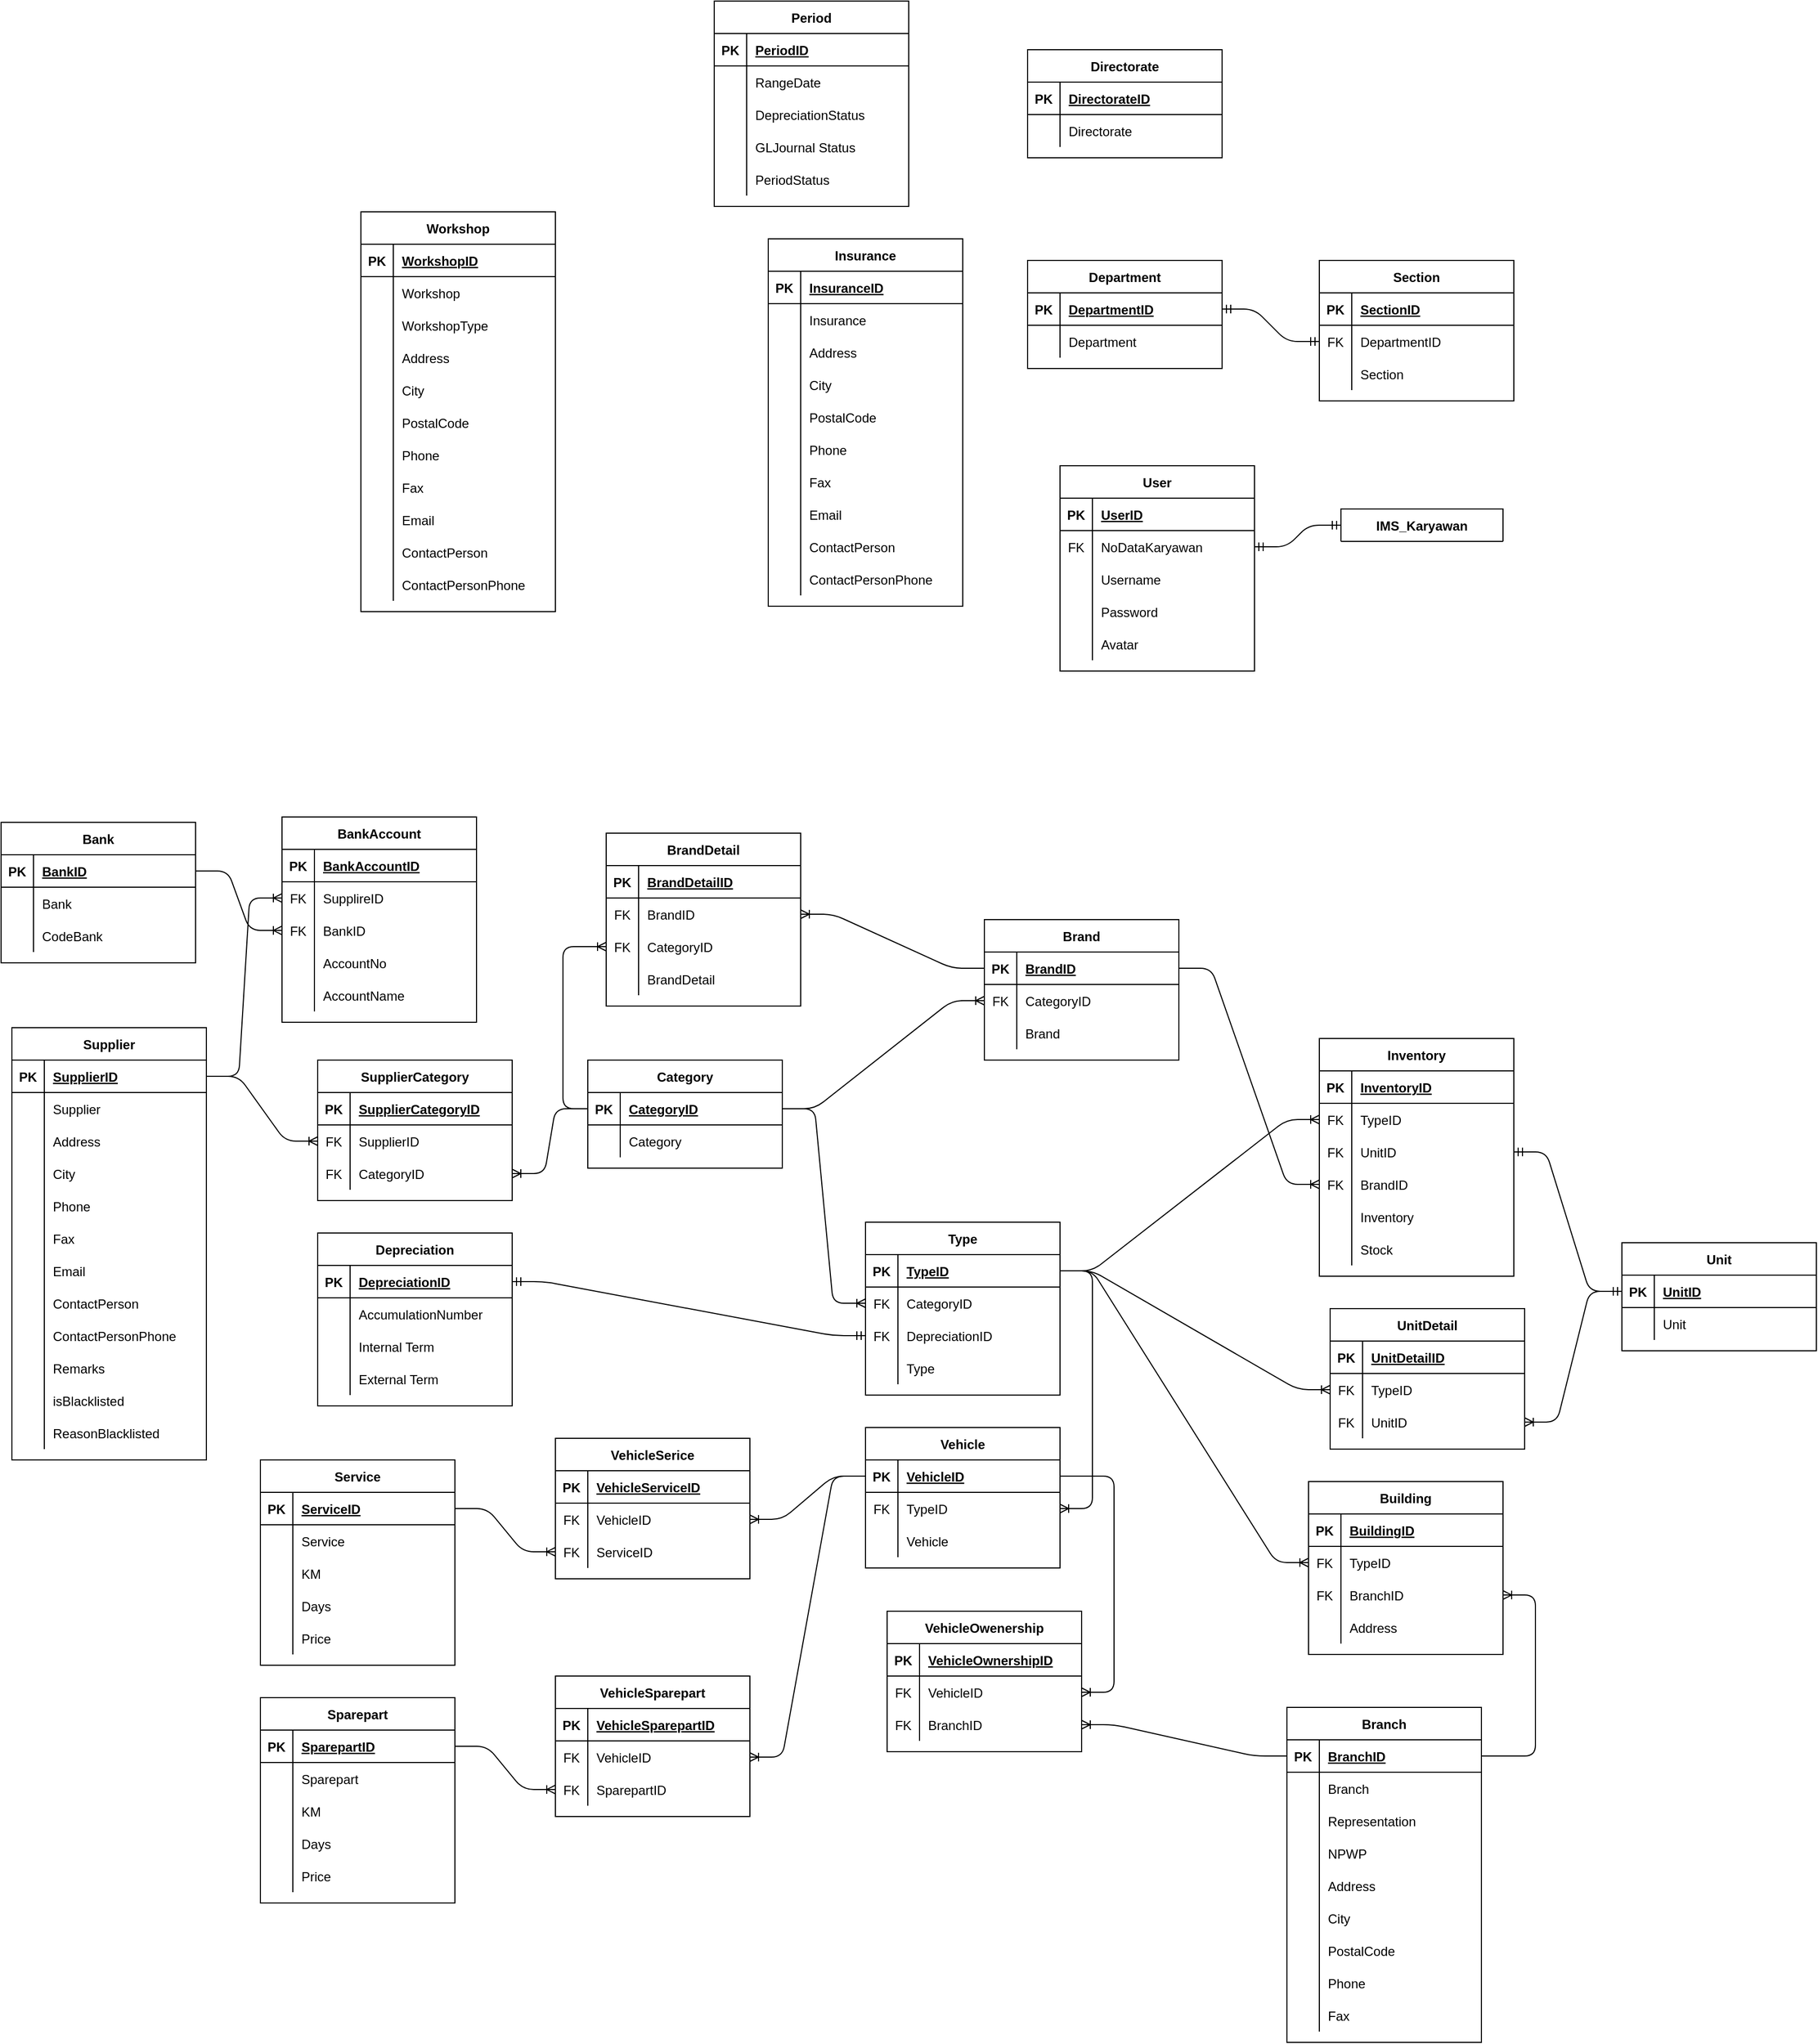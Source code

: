 <mxfile version="14.8.6" type="github">
  <diagram id="foo1sCeYUN4Xnb3Lfz49" name="Page-1">
    <mxGraphModel dx="3065" dy="1238" grid="1" gridSize="10" guides="1" tooltips="1" connect="1" arrows="1" fold="1" page="1" pageScale="1" pageWidth="827" pageHeight="1169" math="0" shadow="0">
      <root>
        <mxCell id="0" />
        <mxCell id="1" parent="0" />
        <mxCell id="FOM_Pt-OX3MxeoH3UkQF-1" value="Branch" style="shape=table;startSize=30;container=1;collapsible=1;childLayout=tableLayout;fixedRows=1;rowLines=0;fontStyle=1;align=center;resizeLast=1;" parent="1" vertex="1">
          <mxGeometry x="400" y="1599" width="180" height="310" as="geometry" />
        </mxCell>
        <mxCell id="FOM_Pt-OX3MxeoH3UkQF-2" value="" style="shape=partialRectangle;collapsible=0;dropTarget=0;pointerEvents=0;fillColor=none;top=0;left=0;bottom=1;right=0;points=[[0,0.5],[1,0.5]];portConstraint=eastwest;" parent="FOM_Pt-OX3MxeoH3UkQF-1" vertex="1">
          <mxGeometry y="30" width="180" height="30" as="geometry" />
        </mxCell>
        <mxCell id="FOM_Pt-OX3MxeoH3UkQF-3" value="PK" style="shape=partialRectangle;connectable=0;fillColor=none;top=0;left=0;bottom=0;right=0;fontStyle=1;overflow=hidden;" parent="FOM_Pt-OX3MxeoH3UkQF-2" vertex="1">
          <mxGeometry width="30" height="30" as="geometry" />
        </mxCell>
        <mxCell id="FOM_Pt-OX3MxeoH3UkQF-4" value="BranchID" style="shape=partialRectangle;connectable=0;fillColor=none;top=0;left=0;bottom=0;right=0;align=left;spacingLeft=6;fontStyle=5;overflow=hidden;" parent="FOM_Pt-OX3MxeoH3UkQF-2" vertex="1">
          <mxGeometry x="30" width="150" height="30" as="geometry" />
        </mxCell>
        <mxCell id="FOM_Pt-OX3MxeoH3UkQF-5" value="" style="shape=partialRectangle;collapsible=0;dropTarget=0;pointerEvents=0;fillColor=none;top=0;left=0;bottom=0;right=0;points=[[0,0.5],[1,0.5]];portConstraint=eastwest;" parent="FOM_Pt-OX3MxeoH3UkQF-1" vertex="1">
          <mxGeometry y="60" width="180" height="30" as="geometry" />
        </mxCell>
        <mxCell id="FOM_Pt-OX3MxeoH3UkQF-6" value="" style="shape=partialRectangle;connectable=0;fillColor=none;top=0;left=0;bottom=0;right=0;editable=1;overflow=hidden;" parent="FOM_Pt-OX3MxeoH3UkQF-5" vertex="1">
          <mxGeometry width="30" height="30" as="geometry" />
        </mxCell>
        <mxCell id="FOM_Pt-OX3MxeoH3UkQF-7" value="Branch" style="shape=partialRectangle;connectable=0;fillColor=none;top=0;left=0;bottom=0;right=0;align=left;spacingLeft=6;overflow=hidden;" parent="FOM_Pt-OX3MxeoH3UkQF-5" vertex="1">
          <mxGeometry x="30" width="150" height="30" as="geometry" />
        </mxCell>
        <mxCell id="FOM_Pt-OX3MxeoH3UkQF-8" value="" style="shape=partialRectangle;collapsible=0;dropTarget=0;pointerEvents=0;fillColor=none;top=0;left=0;bottom=0;right=0;points=[[0,0.5],[1,0.5]];portConstraint=eastwest;" parent="FOM_Pt-OX3MxeoH3UkQF-1" vertex="1">
          <mxGeometry y="90" width="180" height="30" as="geometry" />
        </mxCell>
        <mxCell id="FOM_Pt-OX3MxeoH3UkQF-9" value="" style="shape=partialRectangle;connectable=0;fillColor=none;top=0;left=0;bottom=0;right=0;editable=1;overflow=hidden;" parent="FOM_Pt-OX3MxeoH3UkQF-8" vertex="1">
          <mxGeometry width="30" height="30" as="geometry" />
        </mxCell>
        <mxCell id="FOM_Pt-OX3MxeoH3UkQF-10" value="Representation   " style="shape=partialRectangle;connectable=0;fillColor=none;top=0;left=0;bottom=0;right=0;align=left;spacingLeft=6;overflow=hidden;" parent="FOM_Pt-OX3MxeoH3UkQF-8" vertex="1">
          <mxGeometry x="30" width="150" height="30" as="geometry" />
        </mxCell>
        <mxCell id="FOM_Pt-OX3MxeoH3UkQF-11" value="" style="shape=partialRectangle;collapsible=0;dropTarget=0;pointerEvents=0;fillColor=none;top=0;left=0;bottom=0;right=0;points=[[0,0.5],[1,0.5]];portConstraint=eastwest;" parent="FOM_Pt-OX3MxeoH3UkQF-1" vertex="1">
          <mxGeometry y="120" width="180" height="30" as="geometry" />
        </mxCell>
        <mxCell id="FOM_Pt-OX3MxeoH3UkQF-12" value="" style="shape=partialRectangle;connectable=0;fillColor=none;top=0;left=0;bottom=0;right=0;editable=1;overflow=hidden;" parent="FOM_Pt-OX3MxeoH3UkQF-11" vertex="1">
          <mxGeometry width="30" height="30" as="geometry" />
        </mxCell>
        <mxCell id="FOM_Pt-OX3MxeoH3UkQF-13" value="NPWP" style="shape=partialRectangle;connectable=0;fillColor=none;top=0;left=0;bottom=0;right=0;align=left;spacingLeft=6;overflow=hidden;" parent="FOM_Pt-OX3MxeoH3UkQF-11" vertex="1">
          <mxGeometry x="30" width="150" height="30" as="geometry" />
        </mxCell>
        <mxCell id="FOM_Pt-OX3MxeoH3UkQF-14" value="" style="shape=partialRectangle;collapsible=0;dropTarget=0;pointerEvents=0;fillColor=none;top=0;left=0;bottom=0;right=0;points=[[0,0.5],[1,0.5]];portConstraint=eastwest;" parent="FOM_Pt-OX3MxeoH3UkQF-1" vertex="1">
          <mxGeometry y="150" width="180" height="30" as="geometry" />
        </mxCell>
        <mxCell id="FOM_Pt-OX3MxeoH3UkQF-15" value="" style="shape=partialRectangle;connectable=0;fillColor=none;top=0;left=0;bottom=0;right=0;editable=1;overflow=hidden;" parent="FOM_Pt-OX3MxeoH3UkQF-14" vertex="1">
          <mxGeometry width="30" height="30" as="geometry" />
        </mxCell>
        <mxCell id="FOM_Pt-OX3MxeoH3UkQF-16" value="Address" style="shape=partialRectangle;connectable=0;fillColor=none;top=0;left=0;bottom=0;right=0;align=left;spacingLeft=6;overflow=hidden;" parent="FOM_Pt-OX3MxeoH3UkQF-14" vertex="1">
          <mxGeometry x="30" width="150" height="30" as="geometry" />
        </mxCell>
        <mxCell id="FOM_Pt-OX3MxeoH3UkQF-17" value="" style="shape=partialRectangle;collapsible=0;dropTarget=0;pointerEvents=0;fillColor=none;top=0;left=0;bottom=0;right=0;points=[[0,0.5],[1,0.5]];portConstraint=eastwest;" parent="FOM_Pt-OX3MxeoH3UkQF-1" vertex="1">
          <mxGeometry y="180" width="180" height="30" as="geometry" />
        </mxCell>
        <mxCell id="FOM_Pt-OX3MxeoH3UkQF-18" value="" style="shape=partialRectangle;connectable=0;fillColor=none;top=0;left=0;bottom=0;right=0;editable=1;overflow=hidden;" parent="FOM_Pt-OX3MxeoH3UkQF-17" vertex="1">
          <mxGeometry width="30" height="30" as="geometry" />
        </mxCell>
        <mxCell id="FOM_Pt-OX3MxeoH3UkQF-19" value="City" style="shape=partialRectangle;connectable=0;fillColor=none;top=0;left=0;bottom=0;right=0;align=left;spacingLeft=6;overflow=hidden;" parent="FOM_Pt-OX3MxeoH3UkQF-17" vertex="1">
          <mxGeometry x="30" width="150" height="30" as="geometry" />
        </mxCell>
        <mxCell id="FOM_Pt-OX3MxeoH3UkQF-20" value="" style="shape=partialRectangle;collapsible=0;dropTarget=0;pointerEvents=0;fillColor=none;top=0;left=0;bottom=0;right=0;points=[[0,0.5],[1,0.5]];portConstraint=eastwest;" parent="FOM_Pt-OX3MxeoH3UkQF-1" vertex="1">
          <mxGeometry y="210" width="180" height="30" as="geometry" />
        </mxCell>
        <mxCell id="FOM_Pt-OX3MxeoH3UkQF-21" value="" style="shape=partialRectangle;connectable=0;fillColor=none;top=0;left=0;bottom=0;right=0;editable=1;overflow=hidden;" parent="FOM_Pt-OX3MxeoH3UkQF-20" vertex="1">
          <mxGeometry width="30" height="30" as="geometry" />
        </mxCell>
        <mxCell id="FOM_Pt-OX3MxeoH3UkQF-22" value="PostalCode" style="shape=partialRectangle;connectable=0;fillColor=none;top=0;left=0;bottom=0;right=0;align=left;spacingLeft=6;overflow=hidden;" parent="FOM_Pt-OX3MxeoH3UkQF-20" vertex="1">
          <mxGeometry x="30" width="150" height="30" as="geometry" />
        </mxCell>
        <mxCell id="FOM_Pt-OX3MxeoH3UkQF-23" value="" style="shape=partialRectangle;collapsible=0;dropTarget=0;pointerEvents=0;fillColor=none;top=0;left=0;bottom=0;right=0;points=[[0,0.5],[1,0.5]];portConstraint=eastwest;" parent="FOM_Pt-OX3MxeoH3UkQF-1" vertex="1">
          <mxGeometry y="240" width="180" height="30" as="geometry" />
        </mxCell>
        <mxCell id="FOM_Pt-OX3MxeoH3UkQF-24" value="" style="shape=partialRectangle;connectable=0;fillColor=none;top=0;left=0;bottom=0;right=0;editable=1;overflow=hidden;" parent="FOM_Pt-OX3MxeoH3UkQF-23" vertex="1">
          <mxGeometry width="30" height="30" as="geometry" />
        </mxCell>
        <mxCell id="FOM_Pt-OX3MxeoH3UkQF-25" value="Phone" style="shape=partialRectangle;connectable=0;fillColor=none;top=0;left=0;bottom=0;right=0;align=left;spacingLeft=6;overflow=hidden;" parent="FOM_Pt-OX3MxeoH3UkQF-23" vertex="1">
          <mxGeometry x="30" width="150" height="30" as="geometry" />
        </mxCell>
        <mxCell id="FOM_Pt-OX3MxeoH3UkQF-26" value="" style="shape=partialRectangle;collapsible=0;dropTarget=0;pointerEvents=0;fillColor=none;top=0;left=0;bottom=0;right=0;points=[[0,0.5],[1,0.5]];portConstraint=eastwest;" parent="FOM_Pt-OX3MxeoH3UkQF-1" vertex="1">
          <mxGeometry y="270" width="180" height="30" as="geometry" />
        </mxCell>
        <mxCell id="FOM_Pt-OX3MxeoH3UkQF-27" value="" style="shape=partialRectangle;connectable=0;fillColor=none;top=0;left=0;bottom=0;right=0;editable=1;overflow=hidden;" parent="FOM_Pt-OX3MxeoH3UkQF-26" vertex="1">
          <mxGeometry width="30" height="30" as="geometry" />
        </mxCell>
        <mxCell id="FOM_Pt-OX3MxeoH3UkQF-28" value="Fax" style="shape=partialRectangle;connectable=0;fillColor=none;top=0;left=0;bottom=0;right=0;align=left;spacingLeft=6;overflow=hidden;" parent="FOM_Pt-OX3MxeoH3UkQF-26" vertex="1">
          <mxGeometry x="30" width="150" height="30" as="geometry" />
        </mxCell>
        <mxCell id="FOM_Pt-OX3MxeoH3UkQF-29" value="Department" style="shape=table;startSize=30;container=1;collapsible=1;childLayout=tableLayout;fixedRows=1;rowLines=0;fontStyle=1;align=center;resizeLast=1;" parent="1" vertex="1">
          <mxGeometry x="160" y="260" width="180" height="100" as="geometry" />
        </mxCell>
        <mxCell id="FOM_Pt-OX3MxeoH3UkQF-30" value="" style="shape=partialRectangle;collapsible=0;dropTarget=0;pointerEvents=0;fillColor=none;top=0;left=0;bottom=1;right=0;points=[[0,0.5],[1,0.5]];portConstraint=eastwest;" parent="FOM_Pt-OX3MxeoH3UkQF-29" vertex="1">
          <mxGeometry y="30" width="180" height="30" as="geometry" />
        </mxCell>
        <mxCell id="FOM_Pt-OX3MxeoH3UkQF-31" value="PK" style="shape=partialRectangle;connectable=0;fillColor=none;top=0;left=0;bottom=0;right=0;fontStyle=1;overflow=hidden;" parent="FOM_Pt-OX3MxeoH3UkQF-30" vertex="1">
          <mxGeometry width="30" height="30" as="geometry" />
        </mxCell>
        <mxCell id="FOM_Pt-OX3MxeoH3UkQF-32" value="DepartmentID" style="shape=partialRectangle;connectable=0;fillColor=none;top=0;left=0;bottom=0;right=0;align=left;spacingLeft=6;fontStyle=5;overflow=hidden;" parent="FOM_Pt-OX3MxeoH3UkQF-30" vertex="1">
          <mxGeometry x="30" width="150" height="30" as="geometry" />
        </mxCell>
        <mxCell id="FOM_Pt-OX3MxeoH3UkQF-33" value="" style="shape=partialRectangle;collapsible=0;dropTarget=0;pointerEvents=0;fillColor=none;top=0;left=0;bottom=0;right=0;points=[[0,0.5],[1,0.5]];portConstraint=eastwest;" parent="FOM_Pt-OX3MxeoH3UkQF-29" vertex="1">
          <mxGeometry y="60" width="180" height="30" as="geometry" />
        </mxCell>
        <mxCell id="FOM_Pt-OX3MxeoH3UkQF-34" value="" style="shape=partialRectangle;connectable=0;fillColor=none;top=0;left=0;bottom=0;right=0;editable=1;overflow=hidden;" parent="FOM_Pt-OX3MxeoH3UkQF-33" vertex="1">
          <mxGeometry width="30" height="30" as="geometry" />
        </mxCell>
        <mxCell id="FOM_Pt-OX3MxeoH3UkQF-35" value="Department" style="shape=partialRectangle;connectable=0;fillColor=none;top=0;left=0;bottom=0;right=0;align=left;spacingLeft=6;overflow=hidden;" parent="FOM_Pt-OX3MxeoH3UkQF-33" vertex="1">
          <mxGeometry x="30" width="150" height="30" as="geometry" />
        </mxCell>
        <mxCell id="FOM_Pt-OX3MxeoH3UkQF-42" value="Section" style="shape=table;startSize=30;container=1;collapsible=1;childLayout=tableLayout;fixedRows=1;rowLines=0;fontStyle=1;align=center;resizeLast=1;" parent="1" vertex="1">
          <mxGeometry x="430" y="260" width="180" height="130" as="geometry" />
        </mxCell>
        <mxCell id="FOM_Pt-OX3MxeoH3UkQF-43" value="" style="shape=partialRectangle;collapsible=0;dropTarget=0;pointerEvents=0;fillColor=none;top=0;left=0;bottom=1;right=0;points=[[0,0.5],[1,0.5]];portConstraint=eastwest;" parent="FOM_Pt-OX3MxeoH3UkQF-42" vertex="1">
          <mxGeometry y="30" width="180" height="30" as="geometry" />
        </mxCell>
        <mxCell id="FOM_Pt-OX3MxeoH3UkQF-44" value="PK" style="shape=partialRectangle;connectable=0;fillColor=none;top=0;left=0;bottom=0;right=0;fontStyle=1;overflow=hidden;" parent="FOM_Pt-OX3MxeoH3UkQF-43" vertex="1">
          <mxGeometry width="30" height="30" as="geometry" />
        </mxCell>
        <mxCell id="FOM_Pt-OX3MxeoH3UkQF-45" value="SectionID" style="shape=partialRectangle;connectable=0;fillColor=none;top=0;left=0;bottom=0;right=0;align=left;spacingLeft=6;fontStyle=5;overflow=hidden;" parent="FOM_Pt-OX3MxeoH3UkQF-43" vertex="1">
          <mxGeometry x="30" width="150" height="30" as="geometry" />
        </mxCell>
        <mxCell id="FOM_Pt-OX3MxeoH3UkQF-46" value="" style="shape=partialRectangle;collapsible=0;dropTarget=0;pointerEvents=0;fillColor=none;top=0;left=0;bottom=0;right=0;points=[[0,0.5],[1,0.5]];portConstraint=eastwest;" parent="FOM_Pt-OX3MxeoH3UkQF-42" vertex="1">
          <mxGeometry y="60" width="180" height="30" as="geometry" />
        </mxCell>
        <mxCell id="FOM_Pt-OX3MxeoH3UkQF-47" value="FK" style="shape=partialRectangle;connectable=0;fillColor=none;top=0;left=0;bottom=0;right=0;editable=1;overflow=hidden;" parent="FOM_Pt-OX3MxeoH3UkQF-46" vertex="1">
          <mxGeometry width="30" height="30" as="geometry" />
        </mxCell>
        <mxCell id="FOM_Pt-OX3MxeoH3UkQF-48" value="DepartmentID" style="shape=partialRectangle;connectable=0;fillColor=none;top=0;left=0;bottom=0;right=0;align=left;spacingLeft=6;overflow=hidden;" parent="FOM_Pt-OX3MxeoH3UkQF-46" vertex="1">
          <mxGeometry x="30" width="150" height="30" as="geometry" />
        </mxCell>
        <mxCell id="FOM_Pt-OX3MxeoH3UkQF-49" value="" style="shape=partialRectangle;collapsible=0;dropTarget=0;pointerEvents=0;fillColor=none;top=0;left=0;bottom=0;right=0;points=[[0,0.5],[1,0.5]];portConstraint=eastwest;" parent="FOM_Pt-OX3MxeoH3UkQF-42" vertex="1">
          <mxGeometry y="90" width="180" height="30" as="geometry" />
        </mxCell>
        <mxCell id="FOM_Pt-OX3MxeoH3UkQF-50" value="" style="shape=partialRectangle;connectable=0;fillColor=none;top=0;left=0;bottom=0;right=0;editable=1;overflow=hidden;" parent="FOM_Pt-OX3MxeoH3UkQF-49" vertex="1">
          <mxGeometry width="30" height="30" as="geometry" />
        </mxCell>
        <mxCell id="FOM_Pt-OX3MxeoH3UkQF-51" value="Section" style="shape=partialRectangle;connectable=0;fillColor=none;top=0;left=0;bottom=0;right=0;align=left;spacingLeft=6;overflow=hidden;" parent="FOM_Pt-OX3MxeoH3UkQF-49" vertex="1">
          <mxGeometry x="30" width="150" height="30" as="geometry" />
        </mxCell>
        <mxCell id="FOM_Pt-OX3MxeoH3UkQF-55" value="Directorate" style="shape=table;startSize=30;container=1;collapsible=1;childLayout=tableLayout;fixedRows=1;rowLines=0;fontStyle=1;align=center;resizeLast=1;" parent="1" vertex="1">
          <mxGeometry x="160" y="65" width="180" height="100" as="geometry" />
        </mxCell>
        <mxCell id="FOM_Pt-OX3MxeoH3UkQF-56" value="" style="shape=partialRectangle;collapsible=0;dropTarget=0;pointerEvents=0;fillColor=none;top=0;left=0;bottom=1;right=0;points=[[0,0.5],[1,0.5]];portConstraint=eastwest;" parent="FOM_Pt-OX3MxeoH3UkQF-55" vertex="1">
          <mxGeometry y="30" width="180" height="30" as="geometry" />
        </mxCell>
        <mxCell id="FOM_Pt-OX3MxeoH3UkQF-57" value="PK" style="shape=partialRectangle;connectable=0;fillColor=none;top=0;left=0;bottom=0;right=0;fontStyle=1;overflow=hidden;" parent="FOM_Pt-OX3MxeoH3UkQF-56" vertex="1">
          <mxGeometry width="30" height="30" as="geometry" />
        </mxCell>
        <mxCell id="FOM_Pt-OX3MxeoH3UkQF-58" value="DirectorateID" style="shape=partialRectangle;connectable=0;fillColor=none;top=0;left=0;bottom=0;right=0;align=left;spacingLeft=6;fontStyle=5;overflow=hidden;" parent="FOM_Pt-OX3MxeoH3UkQF-56" vertex="1">
          <mxGeometry x="30" width="150" height="30" as="geometry" />
        </mxCell>
        <mxCell id="FOM_Pt-OX3MxeoH3UkQF-59" value="" style="shape=partialRectangle;collapsible=0;dropTarget=0;pointerEvents=0;fillColor=none;top=0;left=0;bottom=0;right=0;points=[[0,0.5],[1,0.5]];portConstraint=eastwest;" parent="FOM_Pt-OX3MxeoH3UkQF-55" vertex="1">
          <mxGeometry y="60" width="180" height="30" as="geometry" />
        </mxCell>
        <mxCell id="FOM_Pt-OX3MxeoH3UkQF-60" value="" style="shape=partialRectangle;connectable=0;fillColor=none;top=0;left=0;bottom=0;right=0;editable=1;overflow=hidden;" parent="FOM_Pt-OX3MxeoH3UkQF-59" vertex="1">
          <mxGeometry width="30" height="30" as="geometry" />
        </mxCell>
        <mxCell id="FOM_Pt-OX3MxeoH3UkQF-61" value="Directorate" style="shape=partialRectangle;connectable=0;fillColor=none;top=0;left=0;bottom=0;right=0;align=left;spacingLeft=6;overflow=hidden;" parent="FOM_Pt-OX3MxeoH3UkQF-59" vertex="1">
          <mxGeometry x="30" width="150" height="30" as="geometry" />
        </mxCell>
        <mxCell id="FOM_Pt-OX3MxeoH3UkQF-68" value="Type" style="shape=table;startSize=30;container=1;collapsible=1;childLayout=tableLayout;fixedRows=1;rowLines=0;fontStyle=1;align=center;resizeLast=1;" parent="1" vertex="1">
          <mxGeometry x="10" y="1150" width="180" height="160" as="geometry" />
        </mxCell>
        <mxCell id="FOM_Pt-OX3MxeoH3UkQF-69" value="" style="shape=partialRectangle;collapsible=0;dropTarget=0;pointerEvents=0;fillColor=none;top=0;left=0;bottom=1;right=0;points=[[0,0.5],[1,0.5]];portConstraint=eastwest;" parent="FOM_Pt-OX3MxeoH3UkQF-68" vertex="1">
          <mxGeometry y="30" width="180" height="30" as="geometry" />
        </mxCell>
        <mxCell id="FOM_Pt-OX3MxeoH3UkQF-70" value="PK" style="shape=partialRectangle;connectable=0;fillColor=none;top=0;left=0;bottom=0;right=0;fontStyle=1;overflow=hidden;" parent="FOM_Pt-OX3MxeoH3UkQF-69" vertex="1">
          <mxGeometry width="30" height="30" as="geometry" />
        </mxCell>
        <mxCell id="FOM_Pt-OX3MxeoH3UkQF-71" value="TypeID" style="shape=partialRectangle;connectable=0;fillColor=none;top=0;left=0;bottom=0;right=0;align=left;spacingLeft=6;fontStyle=5;overflow=hidden;" parent="FOM_Pt-OX3MxeoH3UkQF-69" vertex="1">
          <mxGeometry x="30" width="150" height="30" as="geometry" />
        </mxCell>
        <mxCell id="FOM_Pt-OX3MxeoH3UkQF-72" value="" style="shape=partialRectangle;collapsible=0;dropTarget=0;pointerEvents=0;fillColor=none;top=0;left=0;bottom=0;right=0;points=[[0,0.5],[1,0.5]];portConstraint=eastwest;" parent="FOM_Pt-OX3MxeoH3UkQF-68" vertex="1">
          <mxGeometry y="60" width="180" height="30" as="geometry" />
        </mxCell>
        <mxCell id="FOM_Pt-OX3MxeoH3UkQF-73" value="FK" style="shape=partialRectangle;connectable=0;fillColor=none;top=0;left=0;bottom=0;right=0;editable=1;overflow=hidden;" parent="FOM_Pt-OX3MxeoH3UkQF-72" vertex="1">
          <mxGeometry width="30" height="30" as="geometry" />
        </mxCell>
        <mxCell id="FOM_Pt-OX3MxeoH3UkQF-74" value="CategoryID" style="shape=partialRectangle;connectable=0;fillColor=none;top=0;left=0;bottom=0;right=0;align=left;spacingLeft=6;overflow=hidden;" parent="FOM_Pt-OX3MxeoH3UkQF-72" vertex="1">
          <mxGeometry x="30" width="150" height="30" as="geometry" />
        </mxCell>
        <mxCell id="FOM_Pt-OX3MxeoH3UkQF-75" value="" style="shape=partialRectangle;collapsible=0;dropTarget=0;pointerEvents=0;fillColor=none;top=0;left=0;bottom=0;right=0;points=[[0,0.5],[1,0.5]];portConstraint=eastwest;" parent="FOM_Pt-OX3MxeoH3UkQF-68" vertex="1">
          <mxGeometry y="90" width="180" height="30" as="geometry" />
        </mxCell>
        <mxCell id="FOM_Pt-OX3MxeoH3UkQF-76" value="FK" style="shape=partialRectangle;connectable=0;fillColor=none;top=0;left=0;bottom=0;right=0;editable=1;overflow=hidden;" parent="FOM_Pt-OX3MxeoH3UkQF-75" vertex="1">
          <mxGeometry width="30" height="30" as="geometry" />
        </mxCell>
        <mxCell id="FOM_Pt-OX3MxeoH3UkQF-77" value="DepreciationID" style="shape=partialRectangle;connectable=0;fillColor=none;top=0;left=0;bottom=0;right=0;align=left;spacingLeft=6;overflow=hidden;" parent="FOM_Pt-OX3MxeoH3UkQF-75" vertex="1">
          <mxGeometry x="30" width="150" height="30" as="geometry" />
        </mxCell>
        <mxCell id="FOM_Pt-OX3MxeoH3UkQF-78" value="" style="shape=partialRectangle;collapsible=0;dropTarget=0;pointerEvents=0;fillColor=none;top=0;left=0;bottom=0;right=0;points=[[0,0.5],[1,0.5]];portConstraint=eastwest;" parent="FOM_Pt-OX3MxeoH3UkQF-68" vertex="1">
          <mxGeometry y="120" width="180" height="30" as="geometry" />
        </mxCell>
        <mxCell id="FOM_Pt-OX3MxeoH3UkQF-79" value="" style="shape=partialRectangle;connectable=0;fillColor=none;top=0;left=0;bottom=0;right=0;editable=1;overflow=hidden;" parent="FOM_Pt-OX3MxeoH3UkQF-78" vertex="1">
          <mxGeometry width="30" height="30" as="geometry" />
        </mxCell>
        <mxCell id="FOM_Pt-OX3MxeoH3UkQF-80" value="Type" style="shape=partialRectangle;connectable=0;fillColor=none;top=0;left=0;bottom=0;right=0;align=left;spacingLeft=6;overflow=hidden;" parent="FOM_Pt-OX3MxeoH3UkQF-78" vertex="1">
          <mxGeometry x="30" width="150" height="30" as="geometry" />
        </mxCell>
        <mxCell id="FOM_Pt-OX3MxeoH3UkQF-81" value="Category" style="shape=table;startSize=30;container=1;collapsible=1;childLayout=tableLayout;fixedRows=1;rowLines=0;fontStyle=1;align=center;resizeLast=1;" parent="1" vertex="1">
          <mxGeometry x="-247" y="1000" width="180" height="100" as="geometry" />
        </mxCell>
        <mxCell id="FOM_Pt-OX3MxeoH3UkQF-82" value="" style="shape=partialRectangle;collapsible=0;dropTarget=0;pointerEvents=0;fillColor=none;top=0;left=0;bottom=1;right=0;points=[[0,0.5],[1,0.5]];portConstraint=eastwest;" parent="FOM_Pt-OX3MxeoH3UkQF-81" vertex="1">
          <mxGeometry y="30" width="180" height="30" as="geometry" />
        </mxCell>
        <mxCell id="FOM_Pt-OX3MxeoH3UkQF-83" value="PK" style="shape=partialRectangle;connectable=0;fillColor=none;top=0;left=0;bottom=0;right=0;fontStyle=1;overflow=hidden;" parent="FOM_Pt-OX3MxeoH3UkQF-82" vertex="1">
          <mxGeometry width="30" height="30" as="geometry" />
        </mxCell>
        <mxCell id="FOM_Pt-OX3MxeoH3UkQF-84" value="CategoryID" style="shape=partialRectangle;connectable=0;fillColor=none;top=0;left=0;bottom=0;right=0;align=left;spacingLeft=6;fontStyle=5;overflow=hidden;" parent="FOM_Pt-OX3MxeoH3UkQF-82" vertex="1">
          <mxGeometry x="30" width="150" height="30" as="geometry" />
        </mxCell>
        <mxCell id="FOM_Pt-OX3MxeoH3UkQF-85" value="" style="shape=partialRectangle;collapsible=0;dropTarget=0;pointerEvents=0;fillColor=none;top=0;left=0;bottom=0;right=0;points=[[0,0.5],[1,0.5]];portConstraint=eastwest;" parent="FOM_Pt-OX3MxeoH3UkQF-81" vertex="1">
          <mxGeometry y="60" width="180" height="30" as="geometry" />
        </mxCell>
        <mxCell id="FOM_Pt-OX3MxeoH3UkQF-86" value="" style="shape=partialRectangle;connectable=0;fillColor=none;top=0;left=0;bottom=0;right=0;editable=1;overflow=hidden;" parent="FOM_Pt-OX3MxeoH3UkQF-85" vertex="1">
          <mxGeometry width="30" height="30" as="geometry" />
        </mxCell>
        <mxCell id="FOM_Pt-OX3MxeoH3UkQF-87" value="Category" style="shape=partialRectangle;connectable=0;fillColor=none;top=0;left=0;bottom=0;right=0;align=left;spacingLeft=6;overflow=hidden;" parent="FOM_Pt-OX3MxeoH3UkQF-85" vertex="1">
          <mxGeometry x="30" width="150" height="30" as="geometry" />
        </mxCell>
        <mxCell id="FOM_Pt-OX3MxeoH3UkQF-94" value="Depreciation" style="shape=table;startSize=30;container=1;collapsible=1;childLayout=tableLayout;fixedRows=1;rowLines=0;fontStyle=1;align=center;resizeLast=1;" parent="1" vertex="1">
          <mxGeometry x="-497" y="1160" width="180" height="160" as="geometry" />
        </mxCell>
        <mxCell id="FOM_Pt-OX3MxeoH3UkQF-95" value="" style="shape=partialRectangle;collapsible=0;dropTarget=0;pointerEvents=0;fillColor=none;top=0;left=0;bottom=1;right=0;points=[[0,0.5],[1,0.5]];portConstraint=eastwest;" parent="FOM_Pt-OX3MxeoH3UkQF-94" vertex="1">
          <mxGeometry y="30" width="180" height="30" as="geometry" />
        </mxCell>
        <mxCell id="FOM_Pt-OX3MxeoH3UkQF-96" value="PK" style="shape=partialRectangle;connectable=0;fillColor=none;top=0;left=0;bottom=0;right=0;fontStyle=1;overflow=hidden;" parent="FOM_Pt-OX3MxeoH3UkQF-95" vertex="1">
          <mxGeometry width="30" height="30" as="geometry" />
        </mxCell>
        <mxCell id="FOM_Pt-OX3MxeoH3UkQF-97" value="DepreciationID" style="shape=partialRectangle;connectable=0;fillColor=none;top=0;left=0;bottom=0;right=0;align=left;spacingLeft=6;fontStyle=5;overflow=hidden;" parent="FOM_Pt-OX3MxeoH3UkQF-95" vertex="1">
          <mxGeometry x="30" width="150" height="30" as="geometry" />
        </mxCell>
        <mxCell id="FOM_Pt-OX3MxeoH3UkQF-98" value="" style="shape=partialRectangle;collapsible=0;dropTarget=0;pointerEvents=0;fillColor=none;top=0;left=0;bottom=0;right=0;points=[[0,0.5],[1,0.5]];portConstraint=eastwest;" parent="FOM_Pt-OX3MxeoH3UkQF-94" vertex="1">
          <mxGeometry y="60" width="180" height="30" as="geometry" />
        </mxCell>
        <mxCell id="FOM_Pt-OX3MxeoH3UkQF-99" value="" style="shape=partialRectangle;connectable=0;fillColor=none;top=0;left=0;bottom=0;right=0;editable=1;overflow=hidden;" parent="FOM_Pt-OX3MxeoH3UkQF-98" vertex="1">
          <mxGeometry width="30" height="30" as="geometry" />
        </mxCell>
        <mxCell id="FOM_Pt-OX3MxeoH3UkQF-100" value="AccumulationNumber" style="shape=partialRectangle;connectable=0;fillColor=none;top=0;left=0;bottom=0;right=0;align=left;spacingLeft=6;overflow=hidden;" parent="FOM_Pt-OX3MxeoH3UkQF-98" vertex="1">
          <mxGeometry x="30" width="150" height="30" as="geometry" />
        </mxCell>
        <mxCell id="FOM_Pt-OX3MxeoH3UkQF-101" value="" style="shape=partialRectangle;collapsible=0;dropTarget=0;pointerEvents=0;fillColor=none;top=0;left=0;bottom=0;right=0;points=[[0,0.5],[1,0.5]];portConstraint=eastwest;" parent="FOM_Pt-OX3MxeoH3UkQF-94" vertex="1">
          <mxGeometry y="90" width="180" height="30" as="geometry" />
        </mxCell>
        <mxCell id="FOM_Pt-OX3MxeoH3UkQF-102" value="" style="shape=partialRectangle;connectable=0;fillColor=none;top=0;left=0;bottom=0;right=0;editable=1;overflow=hidden;" parent="FOM_Pt-OX3MxeoH3UkQF-101" vertex="1">
          <mxGeometry width="30" height="30" as="geometry" />
        </mxCell>
        <mxCell id="FOM_Pt-OX3MxeoH3UkQF-103" value="Internal Term" style="shape=partialRectangle;connectable=0;fillColor=none;top=0;left=0;bottom=0;right=0;align=left;spacingLeft=6;overflow=hidden;" parent="FOM_Pt-OX3MxeoH3UkQF-101" vertex="1">
          <mxGeometry x="30" width="150" height="30" as="geometry" />
        </mxCell>
        <mxCell id="FOM_Pt-OX3MxeoH3UkQF-104" value="" style="shape=partialRectangle;collapsible=0;dropTarget=0;pointerEvents=0;fillColor=none;top=0;left=0;bottom=0;right=0;points=[[0,0.5],[1,0.5]];portConstraint=eastwest;" parent="FOM_Pt-OX3MxeoH3UkQF-94" vertex="1">
          <mxGeometry y="120" width="180" height="30" as="geometry" />
        </mxCell>
        <mxCell id="FOM_Pt-OX3MxeoH3UkQF-105" value="" style="shape=partialRectangle;connectable=0;fillColor=none;top=0;left=0;bottom=0;right=0;editable=1;overflow=hidden;" parent="FOM_Pt-OX3MxeoH3UkQF-104" vertex="1">
          <mxGeometry width="30" height="30" as="geometry" />
        </mxCell>
        <mxCell id="FOM_Pt-OX3MxeoH3UkQF-106" value="External Term" style="shape=partialRectangle;connectable=0;fillColor=none;top=0;left=0;bottom=0;right=0;align=left;spacingLeft=6;overflow=hidden;" parent="FOM_Pt-OX3MxeoH3UkQF-104" vertex="1">
          <mxGeometry x="30" width="150" height="30" as="geometry" />
        </mxCell>
        <mxCell id="FOM_Pt-OX3MxeoH3UkQF-110" value="Brand" style="shape=table;startSize=30;container=1;collapsible=1;childLayout=tableLayout;fixedRows=1;rowLines=0;fontStyle=1;align=center;resizeLast=1;" parent="1" vertex="1">
          <mxGeometry x="120" y="870" width="180" height="130" as="geometry" />
        </mxCell>
        <mxCell id="FOM_Pt-OX3MxeoH3UkQF-111" value="" style="shape=partialRectangle;collapsible=0;dropTarget=0;pointerEvents=0;fillColor=none;top=0;left=0;bottom=1;right=0;points=[[0,0.5],[1,0.5]];portConstraint=eastwest;" parent="FOM_Pt-OX3MxeoH3UkQF-110" vertex="1">
          <mxGeometry y="30" width="180" height="30" as="geometry" />
        </mxCell>
        <mxCell id="FOM_Pt-OX3MxeoH3UkQF-112" value="PK" style="shape=partialRectangle;connectable=0;fillColor=none;top=0;left=0;bottom=0;right=0;fontStyle=1;overflow=hidden;" parent="FOM_Pt-OX3MxeoH3UkQF-111" vertex="1">
          <mxGeometry width="30" height="30" as="geometry" />
        </mxCell>
        <mxCell id="FOM_Pt-OX3MxeoH3UkQF-113" value="BrandID" style="shape=partialRectangle;connectable=0;fillColor=none;top=0;left=0;bottom=0;right=0;align=left;spacingLeft=6;fontStyle=5;overflow=hidden;" parent="FOM_Pt-OX3MxeoH3UkQF-111" vertex="1">
          <mxGeometry x="30" width="150" height="30" as="geometry" />
        </mxCell>
        <mxCell id="FOM_Pt-OX3MxeoH3UkQF-140" value="" style="shape=partialRectangle;collapsible=0;dropTarget=0;pointerEvents=0;fillColor=none;top=0;left=0;bottom=0;right=0;points=[[0,0.5],[1,0.5]];portConstraint=eastwest;" parent="FOM_Pt-OX3MxeoH3UkQF-110" vertex="1">
          <mxGeometry y="60" width="180" height="30" as="geometry" />
        </mxCell>
        <mxCell id="FOM_Pt-OX3MxeoH3UkQF-141" value="FK" style="shape=partialRectangle;connectable=0;fillColor=none;top=0;left=0;bottom=0;right=0;editable=1;overflow=hidden;" parent="FOM_Pt-OX3MxeoH3UkQF-140" vertex="1">
          <mxGeometry width="30" height="30" as="geometry" />
        </mxCell>
        <mxCell id="FOM_Pt-OX3MxeoH3UkQF-142" value="CategoryID" style="shape=partialRectangle;connectable=0;fillColor=none;top=0;left=0;bottom=0;right=0;align=left;spacingLeft=6;overflow=hidden;" parent="FOM_Pt-OX3MxeoH3UkQF-140" vertex="1">
          <mxGeometry x="30" width="150" height="30" as="geometry" />
        </mxCell>
        <mxCell id="FOM_Pt-OX3MxeoH3UkQF-114" value="" style="shape=partialRectangle;collapsible=0;dropTarget=0;pointerEvents=0;fillColor=none;top=0;left=0;bottom=0;right=0;points=[[0,0.5],[1,0.5]];portConstraint=eastwest;" parent="FOM_Pt-OX3MxeoH3UkQF-110" vertex="1">
          <mxGeometry y="90" width="180" height="30" as="geometry" />
        </mxCell>
        <mxCell id="FOM_Pt-OX3MxeoH3UkQF-115" value="" style="shape=partialRectangle;connectable=0;fillColor=none;top=0;left=0;bottom=0;right=0;editable=1;overflow=hidden;" parent="FOM_Pt-OX3MxeoH3UkQF-114" vertex="1">
          <mxGeometry width="30" height="30" as="geometry" />
        </mxCell>
        <mxCell id="FOM_Pt-OX3MxeoH3UkQF-116" value="Brand" style="shape=partialRectangle;connectable=0;fillColor=none;top=0;left=0;bottom=0;right=0;align=left;spacingLeft=6;overflow=hidden;" parent="FOM_Pt-OX3MxeoH3UkQF-114" vertex="1">
          <mxGeometry x="30" width="150" height="30" as="geometry" />
        </mxCell>
        <mxCell id="FOM_Pt-OX3MxeoH3UkQF-123" value="BrandDetail" style="shape=table;startSize=30;container=1;collapsible=1;childLayout=tableLayout;fixedRows=1;rowLines=0;fontStyle=1;align=center;resizeLast=1;" parent="1" vertex="1">
          <mxGeometry x="-230" y="790" width="180" height="160" as="geometry">
            <mxRectangle x="160" y="50" width="100" height="30" as="alternateBounds" />
          </mxGeometry>
        </mxCell>
        <mxCell id="FOM_Pt-OX3MxeoH3UkQF-124" value="" style="shape=partialRectangle;collapsible=0;dropTarget=0;pointerEvents=0;fillColor=none;top=0;left=0;bottom=1;right=0;points=[[0,0.5],[1,0.5]];portConstraint=eastwest;" parent="FOM_Pt-OX3MxeoH3UkQF-123" vertex="1">
          <mxGeometry y="30" width="180" height="30" as="geometry" />
        </mxCell>
        <mxCell id="FOM_Pt-OX3MxeoH3UkQF-125" value="PK" style="shape=partialRectangle;connectable=0;fillColor=none;top=0;left=0;bottom=0;right=0;fontStyle=1;overflow=hidden;" parent="FOM_Pt-OX3MxeoH3UkQF-124" vertex="1">
          <mxGeometry width="30" height="30" as="geometry" />
        </mxCell>
        <mxCell id="FOM_Pt-OX3MxeoH3UkQF-126" value="BrandDetailID" style="shape=partialRectangle;connectable=0;fillColor=none;top=0;left=0;bottom=0;right=0;align=left;spacingLeft=6;fontStyle=5;overflow=hidden;" parent="FOM_Pt-OX3MxeoH3UkQF-124" vertex="1">
          <mxGeometry x="30" width="150" height="30" as="geometry" />
        </mxCell>
        <mxCell id="FOM_Pt-OX3MxeoH3UkQF-127" value="" style="shape=partialRectangle;collapsible=0;dropTarget=0;pointerEvents=0;fillColor=none;top=0;left=0;bottom=0;right=0;points=[[0,0.5],[1,0.5]];portConstraint=eastwest;" parent="FOM_Pt-OX3MxeoH3UkQF-123" vertex="1">
          <mxGeometry y="60" width="180" height="30" as="geometry" />
        </mxCell>
        <mxCell id="FOM_Pt-OX3MxeoH3UkQF-128" value="FK" style="shape=partialRectangle;connectable=0;fillColor=none;top=0;left=0;bottom=0;right=0;editable=1;overflow=hidden;" parent="FOM_Pt-OX3MxeoH3UkQF-127" vertex="1">
          <mxGeometry width="30" height="30" as="geometry" />
        </mxCell>
        <mxCell id="FOM_Pt-OX3MxeoH3UkQF-129" value="BrandID" style="shape=partialRectangle;connectable=0;fillColor=none;top=0;left=0;bottom=0;right=0;align=left;spacingLeft=6;overflow=hidden;" parent="FOM_Pt-OX3MxeoH3UkQF-127" vertex="1">
          <mxGeometry x="30" width="150" height="30" as="geometry" />
        </mxCell>
        <mxCell id="FOM_Pt-OX3MxeoH3UkQF-130" value="" style="shape=partialRectangle;collapsible=0;dropTarget=0;pointerEvents=0;fillColor=none;top=0;left=0;bottom=0;right=0;points=[[0,0.5],[1,0.5]];portConstraint=eastwest;" parent="FOM_Pt-OX3MxeoH3UkQF-123" vertex="1">
          <mxGeometry y="90" width="180" height="30" as="geometry" />
        </mxCell>
        <mxCell id="FOM_Pt-OX3MxeoH3UkQF-131" value="FK" style="shape=partialRectangle;connectable=0;fillColor=none;top=0;left=0;bottom=0;right=0;editable=1;overflow=hidden;" parent="FOM_Pt-OX3MxeoH3UkQF-130" vertex="1">
          <mxGeometry width="30" height="30" as="geometry" />
        </mxCell>
        <mxCell id="FOM_Pt-OX3MxeoH3UkQF-132" value="CategoryID" style="shape=partialRectangle;connectable=0;fillColor=none;top=0;left=0;bottom=0;right=0;align=left;spacingLeft=6;overflow=hidden;" parent="FOM_Pt-OX3MxeoH3UkQF-130" vertex="1">
          <mxGeometry x="30" width="150" height="30" as="geometry" />
        </mxCell>
        <mxCell id="FOM_Pt-OX3MxeoH3UkQF-137" value="" style="shape=partialRectangle;collapsible=0;dropTarget=0;pointerEvents=0;fillColor=none;top=0;left=0;bottom=0;right=0;points=[[0,0.5],[1,0.5]];portConstraint=eastwest;" parent="FOM_Pt-OX3MxeoH3UkQF-123" vertex="1">
          <mxGeometry y="120" width="180" height="30" as="geometry" />
        </mxCell>
        <mxCell id="FOM_Pt-OX3MxeoH3UkQF-138" value="" style="shape=partialRectangle;connectable=0;fillColor=none;top=0;left=0;bottom=0;right=0;editable=1;overflow=hidden;" parent="FOM_Pt-OX3MxeoH3UkQF-137" vertex="1">
          <mxGeometry width="30" height="30" as="geometry" />
        </mxCell>
        <mxCell id="FOM_Pt-OX3MxeoH3UkQF-139" value="BrandDetail" style="shape=partialRectangle;connectable=0;fillColor=none;top=0;left=0;bottom=0;right=0;align=left;spacingLeft=6;overflow=hidden;" parent="FOM_Pt-OX3MxeoH3UkQF-137" vertex="1">
          <mxGeometry x="30" width="150" height="30" as="geometry" />
        </mxCell>
        <mxCell id="FOM_Pt-OX3MxeoH3UkQF-143" value="Unit" style="shape=table;startSize=30;container=1;collapsible=1;childLayout=tableLayout;fixedRows=1;rowLines=0;fontStyle=1;align=center;resizeLast=1;" parent="1" vertex="1">
          <mxGeometry x="710" y="1169" width="180" height="100" as="geometry" />
        </mxCell>
        <mxCell id="FOM_Pt-OX3MxeoH3UkQF-144" value="" style="shape=partialRectangle;collapsible=0;dropTarget=0;pointerEvents=0;fillColor=none;top=0;left=0;bottom=1;right=0;points=[[0,0.5],[1,0.5]];portConstraint=eastwest;" parent="FOM_Pt-OX3MxeoH3UkQF-143" vertex="1">
          <mxGeometry y="30" width="180" height="30" as="geometry" />
        </mxCell>
        <mxCell id="FOM_Pt-OX3MxeoH3UkQF-145" value="PK" style="shape=partialRectangle;connectable=0;fillColor=none;top=0;left=0;bottom=0;right=0;fontStyle=1;overflow=hidden;" parent="FOM_Pt-OX3MxeoH3UkQF-144" vertex="1">
          <mxGeometry width="30" height="30" as="geometry" />
        </mxCell>
        <mxCell id="FOM_Pt-OX3MxeoH3UkQF-146" value="UnitID" style="shape=partialRectangle;connectable=0;fillColor=none;top=0;left=0;bottom=0;right=0;align=left;spacingLeft=6;fontStyle=5;overflow=hidden;" parent="FOM_Pt-OX3MxeoH3UkQF-144" vertex="1">
          <mxGeometry x="30" width="150" height="30" as="geometry" />
        </mxCell>
        <mxCell id="FOM_Pt-OX3MxeoH3UkQF-147" value="" style="shape=partialRectangle;collapsible=0;dropTarget=0;pointerEvents=0;fillColor=none;top=0;left=0;bottom=0;right=0;points=[[0,0.5],[1,0.5]];portConstraint=eastwest;" parent="FOM_Pt-OX3MxeoH3UkQF-143" vertex="1">
          <mxGeometry y="60" width="180" height="30" as="geometry" />
        </mxCell>
        <mxCell id="FOM_Pt-OX3MxeoH3UkQF-148" value="" style="shape=partialRectangle;connectable=0;fillColor=none;top=0;left=0;bottom=0;right=0;editable=1;overflow=hidden;" parent="FOM_Pt-OX3MxeoH3UkQF-147" vertex="1">
          <mxGeometry width="30" height="30" as="geometry" />
        </mxCell>
        <mxCell id="FOM_Pt-OX3MxeoH3UkQF-149" value="Unit" style="shape=partialRectangle;connectable=0;fillColor=none;top=0;left=0;bottom=0;right=0;align=left;spacingLeft=6;overflow=hidden;" parent="FOM_Pt-OX3MxeoH3UkQF-147" vertex="1">
          <mxGeometry x="30" width="150" height="30" as="geometry" />
        </mxCell>
        <mxCell id="FOM_Pt-OX3MxeoH3UkQF-159" value="UnitDetail" style="shape=table;startSize=30;container=1;collapsible=1;childLayout=tableLayout;fixedRows=1;rowLines=0;fontStyle=1;align=center;resizeLast=1;" parent="1" vertex="1">
          <mxGeometry x="440" y="1230" width="180" height="130" as="geometry" />
        </mxCell>
        <mxCell id="FOM_Pt-OX3MxeoH3UkQF-160" value="" style="shape=partialRectangle;collapsible=0;dropTarget=0;pointerEvents=0;fillColor=none;top=0;left=0;bottom=1;right=0;points=[[0,0.5],[1,0.5]];portConstraint=eastwest;" parent="FOM_Pt-OX3MxeoH3UkQF-159" vertex="1">
          <mxGeometry y="30" width="180" height="30" as="geometry" />
        </mxCell>
        <mxCell id="FOM_Pt-OX3MxeoH3UkQF-161" value="PK" style="shape=partialRectangle;connectable=0;fillColor=none;top=0;left=0;bottom=0;right=0;fontStyle=1;overflow=hidden;" parent="FOM_Pt-OX3MxeoH3UkQF-160" vertex="1">
          <mxGeometry width="30" height="30" as="geometry" />
        </mxCell>
        <mxCell id="FOM_Pt-OX3MxeoH3UkQF-162" value="UnitDetailID" style="shape=partialRectangle;connectable=0;fillColor=none;top=0;left=0;bottom=0;right=0;align=left;spacingLeft=6;fontStyle=5;overflow=hidden;" parent="FOM_Pt-OX3MxeoH3UkQF-160" vertex="1">
          <mxGeometry x="30" width="150" height="30" as="geometry" />
        </mxCell>
        <mxCell id="FOM_Pt-OX3MxeoH3UkQF-163" value="" style="shape=partialRectangle;collapsible=0;dropTarget=0;pointerEvents=0;fillColor=none;top=0;left=0;bottom=0;right=0;points=[[0,0.5],[1,0.5]];portConstraint=eastwest;" parent="FOM_Pt-OX3MxeoH3UkQF-159" vertex="1">
          <mxGeometry y="60" width="180" height="30" as="geometry" />
        </mxCell>
        <mxCell id="FOM_Pt-OX3MxeoH3UkQF-164" value="FK" style="shape=partialRectangle;connectable=0;fillColor=none;top=0;left=0;bottom=0;right=0;editable=1;overflow=hidden;" parent="FOM_Pt-OX3MxeoH3UkQF-163" vertex="1">
          <mxGeometry width="30" height="30" as="geometry" />
        </mxCell>
        <mxCell id="FOM_Pt-OX3MxeoH3UkQF-165" value="TypeID" style="shape=partialRectangle;connectable=0;fillColor=none;top=0;left=0;bottom=0;right=0;align=left;spacingLeft=6;overflow=hidden;" parent="FOM_Pt-OX3MxeoH3UkQF-163" vertex="1">
          <mxGeometry x="30" width="150" height="30" as="geometry" />
        </mxCell>
        <mxCell id="FOM_Pt-OX3MxeoH3UkQF-166" value="" style="shape=partialRectangle;collapsible=0;dropTarget=0;pointerEvents=0;fillColor=none;top=0;left=0;bottom=0;right=0;points=[[0,0.5],[1,0.5]];portConstraint=eastwest;" parent="FOM_Pt-OX3MxeoH3UkQF-159" vertex="1">
          <mxGeometry y="90" width="180" height="30" as="geometry" />
        </mxCell>
        <mxCell id="FOM_Pt-OX3MxeoH3UkQF-167" value="FK" style="shape=partialRectangle;connectable=0;fillColor=none;top=0;left=0;bottom=0;right=0;editable=1;overflow=hidden;" parent="FOM_Pt-OX3MxeoH3UkQF-166" vertex="1">
          <mxGeometry width="30" height="30" as="geometry" />
        </mxCell>
        <mxCell id="FOM_Pt-OX3MxeoH3UkQF-168" value="UnitID" style="shape=partialRectangle;connectable=0;fillColor=none;top=0;left=0;bottom=0;right=0;align=left;spacingLeft=6;overflow=hidden;" parent="FOM_Pt-OX3MxeoH3UkQF-166" vertex="1">
          <mxGeometry x="30" width="150" height="30" as="geometry" />
        </mxCell>
        <mxCell id="FOM_Pt-OX3MxeoH3UkQF-172" value="Vehicle" style="shape=table;startSize=30;container=1;collapsible=1;childLayout=tableLayout;fixedRows=1;rowLines=0;fontStyle=1;align=center;resizeLast=1;" parent="1" vertex="1">
          <mxGeometry x="10" y="1340" width="180" height="130" as="geometry">
            <mxRectangle x="-340" y="390" width="70" height="30" as="alternateBounds" />
          </mxGeometry>
        </mxCell>
        <mxCell id="FOM_Pt-OX3MxeoH3UkQF-173" value="" style="shape=partialRectangle;collapsible=0;dropTarget=0;pointerEvents=0;fillColor=none;top=0;left=0;bottom=1;right=0;points=[[0,0.5],[1,0.5]];portConstraint=eastwest;" parent="FOM_Pt-OX3MxeoH3UkQF-172" vertex="1">
          <mxGeometry y="30" width="180" height="30" as="geometry" />
        </mxCell>
        <mxCell id="FOM_Pt-OX3MxeoH3UkQF-174" value="PK" style="shape=partialRectangle;connectable=0;fillColor=none;top=0;left=0;bottom=0;right=0;fontStyle=1;overflow=hidden;" parent="FOM_Pt-OX3MxeoH3UkQF-173" vertex="1">
          <mxGeometry width="30" height="30" as="geometry" />
        </mxCell>
        <mxCell id="FOM_Pt-OX3MxeoH3UkQF-175" value="VehicleID" style="shape=partialRectangle;connectable=0;fillColor=none;top=0;left=0;bottom=0;right=0;align=left;spacingLeft=6;fontStyle=5;overflow=hidden;" parent="FOM_Pt-OX3MxeoH3UkQF-173" vertex="1">
          <mxGeometry x="30" width="150" height="30" as="geometry" />
        </mxCell>
        <mxCell id="FOM_Pt-OX3MxeoH3UkQF-176" value="" style="shape=partialRectangle;collapsible=0;dropTarget=0;pointerEvents=0;fillColor=none;top=0;left=0;bottom=0;right=0;points=[[0,0.5],[1,0.5]];portConstraint=eastwest;" parent="FOM_Pt-OX3MxeoH3UkQF-172" vertex="1">
          <mxGeometry y="60" width="180" height="30" as="geometry" />
        </mxCell>
        <mxCell id="FOM_Pt-OX3MxeoH3UkQF-177" value="FK" style="shape=partialRectangle;connectable=0;fillColor=none;top=0;left=0;bottom=0;right=0;editable=1;overflow=hidden;" parent="FOM_Pt-OX3MxeoH3UkQF-176" vertex="1">
          <mxGeometry width="30" height="30" as="geometry" />
        </mxCell>
        <mxCell id="FOM_Pt-OX3MxeoH3UkQF-178" value="TypeID" style="shape=partialRectangle;connectable=0;fillColor=none;top=0;left=0;bottom=0;right=0;align=left;spacingLeft=6;overflow=hidden;" parent="FOM_Pt-OX3MxeoH3UkQF-176" vertex="1">
          <mxGeometry x="30" width="150" height="30" as="geometry" />
        </mxCell>
        <mxCell id="FOM_Pt-OX3MxeoH3UkQF-179" value="" style="shape=partialRectangle;collapsible=0;dropTarget=0;pointerEvents=0;fillColor=none;top=0;left=0;bottom=0;right=0;points=[[0,0.5],[1,0.5]];portConstraint=eastwest;" parent="FOM_Pt-OX3MxeoH3UkQF-172" vertex="1">
          <mxGeometry y="90" width="180" height="30" as="geometry" />
        </mxCell>
        <mxCell id="FOM_Pt-OX3MxeoH3UkQF-180" value="" style="shape=partialRectangle;connectable=0;fillColor=none;top=0;left=0;bottom=0;right=0;editable=1;overflow=hidden;" parent="FOM_Pt-OX3MxeoH3UkQF-179" vertex="1">
          <mxGeometry width="30" height="30" as="geometry" />
        </mxCell>
        <mxCell id="FOM_Pt-OX3MxeoH3UkQF-181" value="Vehicle" style="shape=partialRectangle;connectable=0;fillColor=none;top=0;left=0;bottom=0;right=0;align=left;spacingLeft=6;overflow=hidden;" parent="FOM_Pt-OX3MxeoH3UkQF-179" vertex="1">
          <mxGeometry x="30" width="150" height="30" as="geometry" />
        </mxCell>
        <mxCell id="FOM_Pt-OX3MxeoH3UkQF-186" value="Supplier" style="shape=table;startSize=30;container=1;collapsible=1;childLayout=tableLayout;fixedRows=1;rowLines=0;fontStyle=1;align=center;resizeLast=1;" parent="1" vertex="1">
          <mxGeometry x="-780" y="970" width="180" height="400" as="geometry">
            <mxRectangle x="-20" y="600" width="80" height="30" as="alternateBounds" />
          </mxGeometry>
        </mxCell>
        <mxCell id="FOM_Pt-OX3MxeoH3UkQF-187" value="" style="shape=partialRectangle;collapsible=0;dropTarget=0;pointerEvents=0;fillColor=none;top=0;left=0;bottom=1;right=0;points=[[0,0.5],[1,0.5]];portConstraint=eastwest;" parent="FOM_Pt-OX3MxeoH3UkQF-186" vertex="1">
          <mxGeometry y="30" width="180" height="30" as="geometry" />
        </mxCell>
        <mxCell id="FOM_Pt-OX3MxeoH3UkQF-188" value="PK" style="shape=partialRectangle;connectable=0;fillColor=none;top=0;left=0;bottom=0;right=0;fontStyle=1;overflow=hidden;" parent="FOM_Pt-OX3MxeoH3UkQF-187" vertex="1">
          <mxGeometry width="30" height="30" as="geometry" />
        </mxCell>
        <mxCell id="FOM_Pt-OX3MxeoH3UkQF-189" value="SupplierID" style="shape=partialRectangle;connectable=0;fillColor=none;top=0;left=0;bottom=0;right=0;align=left;spacingLeft=6;fontStyle=5;overflow=hidden;" parent="FOM_Pt-OX3MxeoH3UkQF-187" vertex="1">
          <mxGeometry x="30" width="150" height="30" as="geometry" />
        </mxCell>
        <mxCell id="FOM_Pt-OX3MxeoH3UkQF-190" value="" style="shape=partialRectangle;collapsible=0;dropTarget=0;pointerEvents=0;fillColor=none;top=0;left=0;bottom=0;right=0;points=[[0,0.5],[1,0.5]];portConstraint=eastwest;" parent="FOM_Pt-OX3MxeoH3UkQF-186" vertex="1">
          <mxGeometry y="60" width="180" height="30" as="geometry" />
        </mxCell>
        <mxCell id="FOM_Pt-OX3MxeoH3UkQF-191" value="" style="shape=partialRectangle;connectable=0;fillColor=none;top=0;left=0;bottom=0;right=0;editable=1;overflow=hidden;" parent="FOM_Pt-OX3MxeoH3UkQF-190" vertex="1">
          <mxGeometry width="30" height="30" as="geometry" />
        </mxCell>
        <mxCell id="FOM_Pt-OX3MxeoH3UkQF-192" value="Supplier" style="shape=partialRectangle;connectable=0;fillColor=none;top=0;left=0;bottom=0;right=0;align=left;spacingLeft=6;overflow=hidden;" parent="FOM_Pt-OX3MxeoH3UkQF-190" vertex="1">
          <mxGeometry x="30" width="150" height="30" as="geometry" />
        </mxCell>
        <mxCell id="FOM_Pt-OX3MxeoH3UkQF-193" value="" style="shape=partialRectangle;collapsible=0;dropTarget=0;pointerEvents=0;fillColor=none;top=0;left=0;bottom=0;right=0;points=[[0,0.5],[1,0.5]];portConstraint=eastwest;" parent="FOM_Pt-OX3MxeoH3UkQF-186" vertex="1">
          <mxGeometry y="90" width="180" height="30" as="geometry" />
        </mxCell>
        <mxCell id="FOM_Pt-OX3MxeoH3UkQF-194" value="" style="shape=partialRectangle;connectable=0;fillColor=none;top=0;left=0;bottom=0;right=0;editable=1;overflow=hidden;" parent="FOM_Pt-OX3MxeoH3UkQF-193" vertex="1">
          <mxGeometry width="30" height="30" as="geometry" />
        </mxCell>
        <mxCell id="FOM_Pt-OX3MxeoH3UkQF-195" value="Address" style="shape=partialRectangle;connectable=0;fillColor=none;top=0;left=0;bottom=0;right=0;align=left;spacingLeft=6;overflow=hidden;" parent="FOM_Pt-OX3MxeoH3UkQF-193" vertex="1">
          <mxGeometry x="30" width="150" height="30" as="geometry" />
        </mxCell>
        <mxCell id="FOM_Pt-OX3MxeoH3UkQF-196" value="" style="shape=partialRectangle;collapsible=0;dropTarget=0;pointerEvents=0;fillColor=none;top=0;left=0;bottom=0;right=0;points=[[0,0.5],[1,0.5]];portConstraint=eastwest;" parent="FOM_Pt-OX3MxeoH3UkQF-186" vertex="1">
          <mxGeometry y="120" width="180" height="30" as="geometry" />
        </mxCell>
        <mxCell id="FOM_Pt-OX3MxeoH3UkQF-197" value="" style="shape=partialRectangle;connectable=0;fillColor=none;top=0;left=0;bottom=0;right=0;editable=1;overflow=hidden;" parent="FOM_Pt-OX3MxeoH3UkQF-196" vertex="1">
          <mxGeometry width="30" height="30" as="geometry" />
        </mxCell>
        <mxCell id="FOM_Pt-OX3MxeoH3UkQF-198" value="City" style="shape=partialRectangle;connectable=0;fillColor=none;top=0;left=0;bottom=0;right=0;align=left;spacingLeft=6;overflow=hidden;" parent="FOM_Pt-OX3MxeoH3UkQF-196" vertex="1">
          <mxGeometry x="30" width="150" height="30" as="geometry" />
        </mxCell>
        <mxCell id="FOM_Pt-OX3MxeoH3UkQF-199" value="" style="shape=partialRectangle;collapsible=0;dropTarget=0;pointerEvents=0;fillColor=none;top=0;left=0;bottom=0;right=0;points=[[0,0.5],[1,0.5]];portConstraint=eastwest;" parent="FOM_Pt-OX3MxeoH3UkQF-186" vertex="1">
          <mxGeometry y="150" width="180" height="30" as="geometry" />
        </mxCell>
        <mxCell id="FOM_Pt-OX3MxeoH3UkQF-200" value="" style="shape=partialRectangle;connectable=0;fillColor=none;top=0;left=0;bottom=0;right=0;editable=1;overflow=hidden;" parent="FOM_Pt-OX3MxeoH3UkQF-199" vertex="1">
          <mxGeometry width="30" height="30" as="geometry" />
        </mxCell>
        <mxCell id="FOM_Pt-OX3MxeoH3UkQF-201" value="Phone" style="shape=partialRectangle;connectable=0;fillColor=none;top=0;left=0;bottom=0;right=0;align=left;spacingLeft=6;overflow=hidden;" parent="FOM_Pt-OX3MxeoH3UkQF-199" vertex="1">
          <mxGeometry x="30" width="150" height="30" as="geometry" />
        </mxCell>
        <mxCell id="Npi_oq776z4jNFGG9U_q-71" value="" style="shape=partialRectangle;collapsible=0;dropTarget=0;pointerEvents=0;fillColor=none;top=0;left=0;bottom=0;right=0;points=[[0,0.5],[1,0.5]];portConstraint=eastwest;" parent="FOM_Pt-OX3MxeoH3UkQF-186" vertex="1">
          <mxGeometry y="180" width="180" height="30" as="geometry" />
        </mxCell>
        <mxCell id="Npi_oq776z4jNFGG9U_q-72" value="" style="shape=partialRectangle;connectable=0;fillColor=none;top=0;left=0;bottom=0;right=0;editable=1;overflow=hidden;" parent="Npi_oq776z4jNFGG9U_q-71" vertex="1">
          <mxGeometry width="30" height="30" as="geometry" />
        </mxCell>
        <mxCell id="Npi_oq776z4jNFGG9U_q-73" value="Fax" style="shape=partialRectangle;connectable=0;fillColor=none;top=0;left=0;bottom=0;right=0;align=left;spacingLeft=6;overflow=hidden;" parent="Npi_oq776z4jNFGG9U_q-71" vertex="1">
          <mxGeometry x="30" width="150" height="30" as="geometry" />
        </mxCell>
        <mxCell id="Npi_oq776z4jNFGG9U_q-74" value="" style="shape=partialRectangle;collapsible=0;dropTarget=0;pointerEvents=0;fillColor=none;top=0;left=0;bottom=0;right=0;points=[[0,0.5],[1,0.5]];portConstraint=eastwest;" parent="FOM_Pt-OX3MxeoH3UkQF-186" vertex="1">
          <mxGeometry y="210" width="180" height="30" as="geometry" />
        </mxCell>
        <mxCell id="Npi_oq776z4jNFGG9U_q-75" value="" style="shape=partialRectangle;connectable=0;fillColor=none;top=0;left=0;bottom=0;right=0;editable=1;overflow=hidden;" parent="Npi_oq776z4jNFGG9U_q-74" vertex="1">
          <mxGeometry width="30" height="30" as="geometry" />
        </mxCell>
        <mxCell id="Npi_oq776z4jNFGG9U_q-76" value="Email" style="shape=partialRectangle;connectable=0;fillColor=none;top=0;left=0;bottom=0;right=0;align=left;spacingLeft=6;overflow=hidden;" parent="Npi_oq776z4jNFGG9U_q-74" vertex="1">
          <mxGeometry x="30" width="150" height="30" as="geometry" />
        </mxCell>
        <mxCell id="Npi_oq776z4jNFGG9U_q-83" value="" style="shape=partialRectangle;collapsible=0;dropTarget=0;pointerEvents=0;fillColor=none;top=0;left=0;bottom=0;right=0;points=[[0,0.5],[1,0.5]];portConstraint=eastwest;" parent="FOM_Pt-OX3MxeoH3UkQF-186" vertex="1">
          <mxGeometry y="240" width="180" height="30" as="geometry" />
        </mxCell>
        <mxCell id="Npi_oq776z4jNFGG9U_q-84" value="" style="shape=partialRectangle;connectable=0;fillColor=none;top=0;left=0;bottom=0;right=0;editable=1;overflow=hidden;" parent="Npi_oq776z4jNFGG9U_q-83" vertex="1">
          <mxGeometry width="30" height="30" as="geometry" />
        </mxCell>
        <mxCell id="Npi_oq776z4jNFGG9U_q-85" value="ContactPerson" style="shape=partialRectangle;connectable=0;fillColor=none;top=0;left=0;bottom=0;right=0;align=left;spacingLeft=6;overflow=hidden;" parent="Npi_oq776z4jNFGG9U_q-83" vertex="1">
          <mxGeometry x="30" width="150" height="30" as="geometry" />
        </mxCell>
        <mxCell id="Npi_oq776z4jNFGG9U_q-86" value="" style="shape=partialRectangle;collapsible=0;dropTarget=0;pointerEvents=0;fillColor=none;top=0;left=0;bottom=0;right=0;points=[[0,0.5],[1,0.5]];portConstraint=eastwest;" parent="FOM_Pt-OX3MxeoH3UkQF-186" vertex="1">
          <mxGeometry y="270" width="180" height="30" as="geometry" />
        </mxCell>
        <mxCell id="Npi_oq776z4jNFGG9U_q-87" value="" style="shape=partialRectangle;connectable=0;fillColor=none;top=0;left=0;bottom=0;right=0;editable=1;overflow=hidden;" parent="Npi_oq776z4jNFGG9U_q-86" vertex="1">
          <mxGeometry width="30" height="30" as="geometry" />
        </mxCell>
        <mxCell id="Npi_oq776z4jNFGG9U_q-88" value="ContactPersonPhone" style="shape=partialRectangle;connectable=0;fillColor=none;top=0;left=0;bottom=0;right=0;align=left;spacingLeft=6;overflow=hidden;" parent="Npi_oq776z4jNFGG9U_q-86" vertex="1">
          <mxGeometry x="30" width="150" height="30" as="geometry" />
        </mxCell>
        <mxCell id="Npi_oq776z4jNFGG9U_q-92" value="" style="shape=partialRectangle;collapsible=0;dropTarget=0;pointerEvents=0;fillColor=none;top=0;left=0;bottom=0;right=0;points=[[0,0.5],[1,0.5]];portConstraint=eastwest;" parent="FOM_Pt-OX3MxeoH3UkQF-186" vertex="1">
          <mxGeometry y="300" width="180" height="30" as="geometry" />
        </mxCell>
        <mxCell id="Npi_oq776z4jNFGG9U_q-93" value="" style="shape=partialRectangle;connectable=0;fillColor=none;top=0;left=0;bottom=0;right=0;editable=1;overflow=hidden;" parent="Npi_oq776z4jNFGG9U_q-92" vertex="1">
          <mxGeometry width="30" height="30" as="geometry" />
        </mxCell>
        <mxCell id="Npi_oq776z4jNFGG9U_q-94" value="Remarks" style="shape=partialRectangle;connectable=0;fillColor=none;top=0;left=0;bottom=0;right=0;align=left;spacingLeft=6;overflow=hidden;" parent="Npi_oq776z4jNFGG9U_q-92" vertex="1">
          <mxGeometry x="30" width="150" height="30" as="geometry" />
        </mxCell>
        <mxCell id="Npi_oq776z4jNFGG9U_q-95" value="" style="shape=partialRectangle;collapsible=0;dropTarget=0;pointerEvents=0;fillColor=none;top=0;left=0;bottom=0;right=0;points=[[0,0.5],[1,0.5]];portConstraint=eastwest;" parent="FOM_Pt-OX3MxeoH3UkQF-186" vertex="1">
          <mxGeometry y="330" width="180" height="30" as="geometry" />
        </mxCell>
        <mxCell id="Npi_oq776z4jNFGG9U_q-96" value="" style="shape=partialRectangle;connectable=0;fillColor=none;top=0;left=0;bottom=0;right=0;editable=1;overflow=hidden;" parent="Npi_oq776z4jNFGG9U_q-95" vertex="1">
          <mxGeometry width="30" height="30" as="geometry" />
        </mxCell>
        <mxCell id="Npi_oq776z4jNFGG9U_q-97" value="isBlacklisted" style="shape=partialRectangle;connectable=0;fillColor=none;top=0;left=0;bottom=0;right=0;align=left;spacingLeft=6;overflow=hidden;" parent="Npi_oq776z4jNFGG9U_q-95" vertex="1">
          <mxGeometry x="30" width="150" height="30" as="geometry" />
        </mxCell>
        <mxCell id="Npi_oq776z4jNFGG9U_q-98" value="" style="shape=partialRectangle;collapsible=0;dropTarget=0;pointerEvents=0;fillColor=none;top=0;left=0;bottom=0;right=0;points=[[0,0.5],[1,0.5]];portConstraint=eastwest;" parent="FOM_Pt-OX3MxeoH3UkQF-186" vertex="1">
          <mxGeometry y="360" width="180" height="30" as="geometry" />
        </mxCell>
        <mxCell id="Npi_oq776z4jNFGG9U_q-99" value="" style="shape=partialRectangle;connectable=0;fillColor=none;top=0;left=0;bottom=0;right=0;editable=1;overflow=hidden;" parent="Npi_oq776z4jNFGG9U_q-98" vertex="1">
          <mxGeometry width="30" height="30" as="geometry" />
        </mxCell>
        <mxCell id="Npi_oq776z4jNFGG9U_q-100" value="ReasonBlacklisted" style="shape=partialRectangle;connectable=0;fillColor=none;top=0;left=0;bottom=0;right=0;align=left;spacingLeft=6;overflow=hidden;" parent="Npi_oq776z4jNFGG9U_q-98" vertex="1">
          <mxGeometry x="30" width="150" height="30" as="geometry" />
        </mxCell>
        <mxCell id="FOM_Pt-OX3MxeoH3UkQF-202" value="Inventory" style="shape=table;startSize=30;container=1;collapsible=1;childLayout=tableLayout;fixedRows=1;rowLines=0;fontStyle=1;align=center;resizeLast=1;" parent="1" vertex="1">
          <mxGeometry x="430" y="980" width="180" height="220" as="geometry" />
        </mxCell>
        <mxCell id="FOM_Pt-OX3MxeoH3UkQF-203" value="" style="shape=partialRectangle;collapsible=0;dropTarget=0;pointerEvents=0;fillColor=none;top=0;left=0;bottom=1;right=0;points=[[0,0.5],[1,0.5]];portConstraint=eastwest;" parent="FOM_Pt-OX3MxeoH3UkQF-202" vertex="1">
          <mxGeometry y="30" width="180" height="30" as="geometry" />
        </mxCell>
        <mxCell id="FOM_Pt-OX3MxeoH3UkQF-204" value="PK" style="shape=partialRectangle;connectable=0;fillColor=none;top=0;left=0;bottom=0;right=0;fontStyle=1;overflow=hidden;" parent="FOM_Pt-OX3MxeoH3UkQF-203" vertex="1">
          <mxGeometry width="30" height="30" as="geometry" />
        </mxCell>
        <mxCell id="FOM_Pt-OX3MxeoH3UkQF-205" value="InventoryID" style="shape=partialRectangle;connectable=0;fillColor=none;top=0;left=0;bottom=0;right=0;align=left;spacingLeft=6;fontStyle=5;overflow=hidden;" parent="FOM_Pt-OX3MxeoH3UkQF-203" vertex="1">
          <mxGeometry x="30" width="150" height="30" as="geometry" />
        </mxCell>
        <mxCell id="FOM_Pt-OX3MxeoH3UkQF-206" value="" style="shape=partialRectangle;collapsible=0;dropTarget=0;pointerEvents=0;fillColor=none;top=0;left=0;bottom=0;right=0;points=[[0,0.5],[1,0.5]];portConstraint=eastwest;" parent="FOM_Pt-OX3MxeoH3UkQF-202" vertex="1">
          <mxGeometry y="60" width="180" height="30" as="geometry" />
        </mxCell>
        <mxCell id="FOM_Pt-OX3MxeoH3UkQF-207" value="FK" style="shape=partialRectangle;connectable=0;fillColor=none;top=0;left=0;bottom=0;right=0;editable=1;overflow=hidden;" parent="FOM_Pt-OX3MxeoH3UkQF-206" vertex="1">
          <mxGeometry width="30" height="30" as="geometry" />
        </mxCell>
        <mxCell id="FOM_Pt-OX3MxeoH3UkQF-208" value="TypeID" style="shape=partialRectangle;connectable=0;fillColor=none;top=0;left=0;bottom=0;right=0;align=left;spacingLeft=6;overflow=hidden;" parent="FOM_Pt-OX3MxeoH3UkQF-206" vertex="1">
          <mxGeometry x="30" width="150" height="30" as="geometry" />
        </mxCell>
        <mxCell id="FOM_Pt-OX3MxeoH3UkQF-212" value="" style="shape=partialRectangle;collapsible=0;dropTarget=0;pointerEvents=0;fillColor=none;top=0;left=0;bottom=0;right=0;points=[[0,0.5],[1,0.5]];portConstraint=eastwest;" parent="FOM_Pt-OX3MxeoH3UkQF-202" vertex="1">
          <mxGeometry y="90" width="180" height="30" as="geometry" />
        </mxCell>
        <mxCell id="FOM_Pt-OX3MxeoH3UkQF-213" value="FK" style="shape=partialRectangle;connectable=0;fillColor=none;top=0;left=0;bottom=0;right=0;editable=1;overflow=hidden;" parent="FOM_Pt-OX3MxeoH3UkQF-212" vertex="1">
          <mxGeometry width="30" height="30" as="geometry" />
        </mxCell>
        <mxCell id="FOM_Pt-OX3MxeoH3UkQF-214" value="UnitID" style="shape=partialRectangle;connectable=0;fillColor=none;top=0;left=0;bottom=0;right=0;align=left;spacingLeft=6;overflow=hidden;" parent="FOM_Pt-OX3MxeoH3UkQF-212" vertex="1">
          <mxGeometry x="30" width="150" height="30" as="geometry" />
        </mxCell>
        <mxCell id="FOM_Pt-OX3MxeoH3UkQF-218" value="" style="shape=partialRectangle;collapsible=0;dropTarget=0;pointerEvents=0;fillColor=none;top=0;left=0;bottom=0;right=0;points=[[0,0.5],[1,0.5]];portConstraint=eastwest;" parent="FOM_Pt-OX3MxeoH3UkQF-202" vertex="1">
          <mxGeometry y="120" width="180" height="30" as="geometry" />
        </mxCell>
        <mxCell id="FOM_Pt-OX3MxeoH3UkQF-219" value="FK" style="shape=partialRectangle;connectable=0;fillColor=none;top=0;left=0;bottom=0;right=0;editable=1;overflow=hidden;" parent="FOM_Pt-OX3MxeoH3UkQF-218" vertex="1">
          <mxGeometry width="30" height="30" as="geometry" />
        </mxCell>
        <mxCell id="FOM_Pt-OX3MxeoH3UkQF-220" value="BrandID" style="shape=partialRectangle;connectable=0;fillColor=none;top=0;left=0;bottom=0;right=0;align=left;spacingLeft=6;overflow=hidden;" parent="FOM_Pt-OX3MxeoH3UkQF-218" vertex="1">
          <mxGeometry x="30" width="150" height="30" as="geometry" />
        </mxCell>
        <mxCell id="FOM_Pt-OX3MxeoH3UkQF-221" value="" style="shape=partialRectangle;collapsible=0;dropTarget=0;pointerEvents=0;fillColor=none;top=0;left=0;bottom=0;right=0;points=[[0,0.5],[1,0.5]];portConstraint=eastwest;" parent="FOM_Pt-OX3MxeoH3UkQF-202" vertex="1">
          <mxGeometry y="150" width="180" height="30" as="geometry" />
        </mxCell>
        <mxCell id="FOM_Pt-OX3MxeoH3UkQF-222" value="" style="shape=partialRectangle;connectable=0;fillColor=none;top=0;left=0;bottom=0;right=0;editable=1;overflow=hidden;" parent="FOM_Pt-OX3MxeoH3UkQF-221" vertex="1">
          <mxGeometry width="30" height="30" as="geometry" />
        </mxCell>
        <mxCell id="FOM_Pt-OX3MxeoH3UkQF-223" value="Inventory" style="shape=partialRectangle;connectable=0;fillColor=none;top=0;left=0;bottom=0;right=0;align=left;spacingLeft=6;overflow=hidden;" parent="FOM_Pt-OX3MxeoH3UkQF-221" vertex="1">
          <mxGeometry x="30" width="150" height="30" as="geometry" />
        </mxCell>
        <mxCell id="FOM_Pt-OX3MxeoH3UkQF-224" value="" style="shape=partialRectangle;collapsible=0;dropTarget=0;pointerEvents=0;fillColor=none;top=0;left=0;bottom=0;right=0;points=[[0,0.5],[1,0.5]];portConstraint=eastwest;" parent="FOM_Pt-OX3MxeoH3UkQF-202" vertex="1">
          <mxGeometry y="180" width="180" height="30" as="geometry" />
        </mxCell>
        <mxCell id="FOM_Pt-OX3MxeoH3UkQF-225" value="" style="shape=partialRectangle;connectable=0;fillColor=none;top=0;left=0;bottom=0;right=0;editable=1;overflow=hidden;" parent="FOM_Pt-OX3MxeoH3UkQF-224" vertex="1">
          <mxGeometry width="30" height="30" as="geometry" />
        </mxCell>
        <mxCell id="FOM_Pt-OX3MxeoH3UkQF-226" value="Stock" style="shape=partialRectangle;connectable=0;fillColor=none;top=0;left=0;bottom=0;right=0;align=left;spacingLeft=6;overflow=hidden;" parent="FOM_Pt-OX3MxeoH3UkQF-224" vertex="1">
          <mxGeometry x="30" width="150" height="30" as="geometry" />
        </mxCell>
        <mxCell id="FOM_Pt-OX3MxeoH3UkQF-227" value="Building" style="shape=table;startSize=30;container=1;collapsible=1;childLayout=tableLayout;fixedRows=1;rowLines=0;fontStyle=1;align=center;resizeLast=1;" parent="1" vertex="1">
          <mxGeometry x="420" y="1390" width="180" height="160" as="geometry">
            <mxRectangle x="160" y="160" width="80" height="30" as="alternateBounds" />
          </mxGeometry>
        </mxCell>
        <mxCell id="FOM_Pt-OX3MxeoH3UkQF-228" value="" style="shape=partialRectangle;collapsible=0;dropTarget=0;pointerEvents=0;fillColor=none;top=0;left=0;bottom=1;right=0;points=[[0,0.5],[1,0.5]];portConstraint=eastwest;" parent="FOM_Pt-OX3MxeoH3UkQF-227" vertex="1">
          <mxGeometry y="30" width="180" height="30" as="geometry" />
        </mxCell>
        <mxCell id="FOM_Pt-OX3MxeoH3UkQF-229" value="PK" style="shape=partialRectangle;connectable=0;fillColor=none;top=0;left=0;bottom=0;right=0;fontStyle=1;overflow=hidden;" parent="FOM_Pt-OX3MxeoH3UkQF-228" vertex="1">
          <mxGeometry width="30" height="30" as="geometry" />
        </mxCell>
        <mxCell id="FOM_Pt-OX3MxeoH3UkQF-230" value="BuildingID" style="shape=partialRectangle;connectable=0;fillColor=none;top=0;left=0;bottom=0;right=0;align=left;spacingLeft=6;fontStyle=5;overflow=hidden;" parent="FOM_Pt-OX3MxeoH3UkQF-228" vertex="1">
          <mxGeometry x="30" width="150" height="30" as="geometry" />
        </mxCell>
        <mxCell id="FOM_Pt-OX3MxeoH3UkQF-231" value="" style="shape=partialRectangle;collapsible=0;dropTarget=0;pointerEvents=0;fillColor=none;top=0;left=0;bottom=0;right=0;points=[[0,0.5],[1,0.5]];portConstraint=eastwest;" parent="FOM_Pt-OX3MxeoH3UkQF-227" vertex="1">
          <mxGeometry y="60" width="180" height="30" as="geometry" />
        </mxCell>
        <mxCell id="FOM_Pt-OX3MxeoH3UkQF-232" value="FK" style="shape=partialRectangle;connectable=0;fillColor=none;top=0;left=0;bottom=0;right=0;editable=1;overflow=hidden;" parent="FOM_Pt-OX3MxeoH3UkQF-231" vertex="1">
          <mxGeometry width="30" height="30" as="geometry" />
        </mxCell>
        <mxCell id="FOM_Pt-OX3MxeoH3UkQF-233" value="TypeID" style="shape=partialRectangle;connectable=0;fillColor=none;top=0;left=0;bottom=0;right=0;align=left;spacingLeft=6;overflow=hidden;" parent="FOM_Pt-OX3MxeoH3UkQF-231" vertex="1">
          <mxGeometry x="30" width="150" height="30" as="geometry" />
        </mxCell>
        <mxCell id="FOM_Pt-OX3MxeoH3UkQF-234" value="" style="shape=partialRectangle;collapsible=0;dropTarget=0;pointerEvents=0;fillColor=none;top=0;left=0;bottom=0;right=0;points=[[0,0.5],[1,0.5]];portConstraint=eastwest;" parent="FOM_Pt-OX3MxeoH3UkQF-227" vertex="1">
          <mxGeometry y="90" width="180" height="30" as="geometry" />
        </mxCell>
        <mxCell id="FOM_Pt-OX3MxeoH3UkQF-235" value="FK" style="shape=partialRectangle;connectable=0;fillColor=none;top=0;left=0;bottom=0;right=0;editable=1;overflow=hidden;" parent="FOM_Pt-OX3MxeoH3UkQF-234" vertex="1">
          <mxGeometry width="30" height="30" as="geometry" />
        </mxCell>
        <mxCell id="FOM_Pt-OX3MxeoH3UkQF-236" value="BranchID" style="shape=partialRectangle;connectable=0;fillColor=none;top=0;left=0;bottom=0;right=0;align=left;spacingLeft=6;overflow=hidden;" parent="FOM_Pt-OX3MxeoH3UkQF-234" vertex="1">
          <mxGeometry x="30" width="150" height="30" as="geometry" />
        </mxCell>
        <mxCell id="FOM_Pt-OX3MxeoH3UkQF-237" value="" style="shape=partialRectangle;collapsible=0;dropTarget=0;pointerEvents=0;fillColor=none;top=0;left=0;bottom=0;right=0;points=[[0,0.5],[1,0.5]];portConstraint=eastwest;" parent="FOM_Pt-OX3MxeoH3UkQF-227" vertex="1">
          <mxGeometry y="120" width="180" height="30" as="geometry" />
        </mxCell>
        <mxCell id="FOM_Pt-OX3MxeoH3UkQF-238" value="" style="shape=partialRectangle;connectable=0;fillColor=none;top=0;left=0;bottom=0;right=0;editable=1;overflow=hidden;" parent="FOM_Pt-OX3MxeoH3UkQF-237" vertex="1">
          <mxGeometry width="30" height="30" as="geometry" />
        </mxCell>
        <mxCell id="FOM_Pt-OX3MxeoH3UkQF-239" value="Address" style="shape=partialRectangle;connectable=0;fillColor=none;top=0;left=0;bottom=0;right=0;align=left;spacingLeft=6;overflow=hidden;" parent="FOM_Pt-OX3MxeoH3UkQF-237" vertex="1">
          <mxGeometry x="30" width="150" height="30" as="geometry" />
        </mxCell>
        <mxCell id="Npi_oq776z4jNFGG9U_q-1" value="Period" style="shape=table;startSize=30;container=1;collapsible=1;childLayout=tableLayout;fixedRows=1;rowLines=0;fontStyle=1;align=center;resizeLast=1;" parent="1" vertex="1">
          <mxGeometry x="-130" y="20" width="180" height="190" as="geometry" />
        </mxCell>
        <mxCell id="Npi_oq776z4jNFGG9U_q-2" value="" style="shape=partialRectangle;collapsible=0;dropTarget=0;pointerEvents=0;fillColor=none;top=0;left=0;bottom=1;right=0;points=[[0,0.5],[1,0.5]];portConstraint=eastwest;" parent="Npi_oq776z4jNFGG9U_q-1" vertex="1">
          <mxGeometry y="30" width="180" height="30" as="geometry" />
        </mxCell>
        <mxCell id="Npi_oq776z4jNFGG9U_q-3" value="PK" style="shape=partialRectangle;connectable=0;fillColor=none;top=0;left=0;bottom=0;right=0;fontStyle=1;overflow=hidden;" parent="Npi_oq776z4jNFGG9U_q-2" vertex="1">
          <mxGeometry width="30" height="30" as="geometry" />
        </mxCell>
        <mxCell id="Npi_oq776z4jNFGG9U_q-4" value="PeriodID" style="shape=partialRectangle;connectable=0;fillColor=none;top=0;left=0;bottom=0;right=0;align=left;spacingLeft=6;fontStyle=5;overflow=hidden;" parent="Npi_oq776z4jNFGG9U_q-2" vertex="1">
          <mxGeometry x="30" width="150" height="30" as="geometry" />
        </mxCell>
        <mxCell id="Npi_oq776z4jNFGG9U_q-5" value="" style="shape=partialRectangle;collapsible=0;dropTarget=0;pointerEvents=0;fillColor=none;top=0;left=0;bottom=0;right=0;points=[[0,0.5],[1,0.5]];portConstraint=eastwest;" parent="Npi_oq776z4jNFGG9U_q-1" vertex="1">
          <mxGeometry y="60" width="180" height="30" as="geometry" />
        </mxCell>
        <mxCell id="Npi_oq776z4jNFGG9U_q-6" value="" style="shape=partialRectangle;connectable=0;fillColor=none;top=0;left=0;bottom=0;right=0;editable=1;overflow=hidden;" parent="Npi_oq776z4jNFGG9U_q-5" vertex="1">
          <mxGeometry width="30" height="30" as="geometry" />
        </mxCell>
        <mxCell id="Npi_oq776z4jNFGG9U_q-7" value="RangeDate    " style="shape=partialRectangle;connectable=0;fillColor=none;top=0;left=0;bottom=0;right=0;align=left;spacingLeft=6;overflow=hidden;" parent="Npi_oq776z4jNFGG9U_q-5" vertex="1">
          <mxGeometry x="30" width="150" height="30" as="geometry" />
        </mxCell>
        <mxCell id="Npi_oq776z4jNFGG9U_q-8" value="" style="shape=partialRectangle;collapsible=0;dropTarget=0;pointerEvents=0;fillColor=none;top=0;left=0;bottom=0;right=0;points=[[0,0.5],[1,0.5]];portConstraint=eastwest;" parent="Npi_oq776z4jNFGG9U_q-1" vertex="1">
          <mxGeometry y="90" width="180" height="30" as="geometry" />
        </mxCell>
        <mxCell id="Npi_oq776z4jNFGG9U_q-9" value="" style="shape=partialRectangle;connectable=0;fillColor=none;top=0;left=0;bottom=0;right=0;editable=1;overflow=hidden;" parent="Npi_oq776z4jNFGG9U_q-8" vertex="1">
          <mxGeometry width="30" height="30" as="geometry" />
        </mxCell>
        <mxCell id="Npi_oq776z4jNFGG9U_q-10" value="DepreciationStatus" style="shape=partialRectangle;connectable=0;fillColor=none;top=0;left=0;bottom=0;right=0;align=left;spacingLeft=6;overflow=hidden;" parent="Npi_oq776z4jNFGG9U_q-8" vertex="1">
          <mxGeometry x="30" width="150" height="30" as="geometry" />
        </mxCell>
        <mxCell id="Npi_oq776z4jNFGG9U_q-11" value="" style="shape=partialRectangle;collapsible=0;dropTarget=0;pointerEvents=0;fillColor=none;top=0;left=0;bottom=0;right=0;points=[[0,0.5],[1,0.5]];portConstraint=eastwest;" parent="Npi_oq776z4jNFGG9U_q-1" vertex="1">
          <mxGeometry y="120" width="180" height="30" as="geometry" />
        </mxCell>
        <mxCell id="Npi_oq776z4jNFGG9U_q-12" value="" style="shape=partialRectangle;connectable=0;fillColor=none;top=0;left=0;bottom=0;right=0;editable=1;overflow=hidden;" parent="Npi_oq776z4jNFGG9U_q-11" vertex="1">
          <mxGeometry width="30" height="30" as="geometry" />
        </mxCell>
        <mxCell id="Npi_oq776z4jNFGG9U_q-13" value="GLJournal Status" style="shape=partialRectangle;connectable=0;fillColor=none;top=0;left=0;bottom=0;right=0;align=left;spacingLeft=6;overflow=hidden;" parent="Npi_oq776z4jNFGG9U_q-11" vertex="1">
          <mxGeometry x="30" width="150" height="30" as="geometry" />
        </mxCell>
        <mxCell id="Npi_oq776z4jNFGG9U_q-14" value="" style="shape=partialRectangle;collapsible=0;dropTarget=0;pointerEvents=0;fillColor=none;top=0;left=0;bottom=0;right=0;points=[[0,0.5],[1,0.5]];portConstraint=eastwest;" parent="Npi_oq776z4jNFGG9U_q-1" vertex="1">
          <mxGeometry y="150" width="180" height="30" as="geometry" />
        </mxCell>
        <mxCell id="Npi_oq776z4jNFGG9U_q-15" value="" style="shape=partialRectangle;connectable=0;fillColor=none;top=0;left=0;bottom=0;right=0;editable=1;overflow=hidden;" parent="Npi_oq776z4jNFGG9U_q-14" vertex="1">
          <mxGeometry width="30" height="30" as="geometry" />
        </mxCell>
        <mxCell id="Npi_oq776z4jNFGG9U_q-16" value="PeriodStatus" style="shape=partialRectangle;connectable=0;fillColor=none;top=0;left=0;bottom=0;right=0;align=left;spacingLeft=6;overflow=hidden;" parent="Npi_oq776z4jNFGG9U_q-14" vertex="1">
          <mxGeometry x="30" width="150" height="30" as="geometry" />
        </mxCell>
        <mxCell id="Npi_oq776z4jNFGG9U_q-17" value="Insurance" style="shape=table;startSize=30;container=1;collapsible=1;childLayout=tableLayout;fixedRows=1;rowLines=0;fontStyle=1;align=center;resizeLast=1;" parent="1" vertex="1">
          <mxGeometry x="-80" y="240" width="180" height="340" as="geometry" />
        </mxCell>
        <mxCell id="Npi_oq776z4jNFGG9U_q-18" value="" style="shape=partialRectangle;collapsible=0;dropTarget=0;pointerEvents=0;fillColor=none;top=0;left=0;bottom=1;right=0;points=[[0,0.5],[1,0.5]];portConstraint=eastwest;" parent="Npi_oq776z4jNFGG9U_q-17" vertex="1">
          <mxGeometry y="30" width="180" height="30" as="geometry" />
        </mxCell>
        <mxCell id="Npi_oq776z4jNFGG9U_q-19" value="PK" style="shape=partialRectangle;connectable=0;fillColor=none;top=0;left=0;bottom=0;right=0;fontStyle=1;overflow=hidden;" parent="Npi_oq776z4jNFGG9U_q-18" vertex="1">
          <mxGeometry width="30" height="30" as="geometry" />
        </mxCell>
        <mxCell id="Npi_oq776z4jNFGG9U_q-20" value="InsuranceID" style="shape=partialRectangle;connectable=0;fillColor=none;top=0;left=0;bottom=0;right=0;align=left;spacingLeft=6;fontStyle=5;overflow=hidden;" parent="Npi_oq776z4jNFGG9U_q-18" vertex="1">
          <mxGeometry x="30" width="150" height="30" as="geometry" />
        </mxCell>
        <mxCell id="Npi_oq776z4jNFGG9U_q-21" value="" style="shape=partialRectangle;collapsible=0;dropTarget=0;pointerEvents=0;fillColor=none;top=0;left=0;bottom=0;right=0;points=[[0,0.5],[1,0.5]];portConstraint=eastwest;" parent="Npi_oq776z4jNFGG9U_q-17" vertex="1">
          <mxGeometry y="60" width="180" height="30" as="geometry" />
        </mxCell>
        <mxCell id="Npi_oq776z4jNFGG9U_q-22" value="" style="shape=partialRectangle;connectable=0;fillColor=none;top=0;left=0;bottom=0;right=0;editable=1;overflow=hidden;" parent="Npi_oq776z4jNFGG9U_q-21" vertex="1">
          <mxGeometry width="30" height="30" as="geometry" />
        </mxCell>
        <mxCell id="Npi_oq776z4jNFGG9U_q-23" value="Insurance" style="shape=partialRectangle;connectable=0;fillColor=none;top=0;left=0;bottom=0;right=0;align=left;spacingLeft=6;overflow=hidden;" parent="Npi_oq776z4jNFGG9U_q-21" vertex="1">
          <mxGeometry x="30" width="150" height="30" as="geometry" />
        </mxCell>
        <mxCell id="Npi_oq776z4jNFGG9U_q-24" value="" style="shape=partialRectangle;collapsible=0;dropTarget=0;pointerEvents=0;fillColor=none;top=0;left=0;bottom=0;right=0;points=[[0,0.5],[1,0.5]];portConstraint=eastwest;" parent="Npi_oq776z4jNFGG9U_q-17" vertex="1">
          <mxGeometry y="90" width="180" height="30" as="geometry" />
        </mxCell>
        <mxCell id="Npi_oq776z4jNFGG9U_q-25" value="" style="shape=partialRectangle;connectable=0;fillColor=none;top=0;left=0;bottom=0;right=0;editable=1;overflow=hidden;" parent="Npi_oq776z4jNFGG9U_q-24" vertex="1">
          <mxGeometry width="30" height="30" as="geometry" />
        </mxCell>
        <mxCell id="Npi_oq776z4jNFGG9U_q-26" value="Address" style="shape=partialRectangle;connectable=0;fillColor=none;top=0;left=0;bottom=0;right=0;align=left;spacingLeft=6;overflow=hidden;" parent="Npi_oq776z4jNFGG9U_q-24" vertex="1">
          <mxGeometry x="30" width="150" height="30" as="geometry" />
        </mxCell>
        <mxCell id="Npi_oq776z4jNFGG9U_q-27" value="" style="shape=partialRectangle;collapsible=0;dropTarget=0;pointerEvents=0;fillColor=none;top=0;left=0;bottom=0;right=0;points=[[0,0.5],[1,0.5]];portConstraint=eastwest;" parent="Npi_oq776z4jNFGG9U_q-17" vertex="1">
          <mxGeometry y="120" width="180" height="30" as="geometry" />
        </mxCell>
        <mxCell id="Npi_oq776z4jNFGG9U_q-28" value="" style="shape=partialRectangle;connectable=0;fillColor=none;top=0;left=0;bottom=0;right=0;editable=1;overflow=hidden;" parent="Npi_oq776z4jNFGG9U_q-27" vertex="1">
          <mxGeometry width="30" height="30" as="geometry" />
        </mxCell>
        <mxCell id="Npi_oq776z4jNFGG9U_q-29" value="City" style="shape=partialRectangle;connectable=0;fillColor=none;top=0;left=0;bottom=0;right=0;align=left;spacingLeft=6;overflow=hidden;" parent="Npi_oq776z4jNFGG9U_q-27" vertex="1">
          <mxGeometry x="30" width="150" height="30" as="geometry" />
        </mxCell>
        <mxCell id="Npi_oq776z4jNFGG9U_q-30" value="" style="shape=partialRectangle;collapsible=0;dropTarget=0;pointerEvents=0;fillColor=none;top=0;left=0;bottom=0;right=0;points=[[0,0.5],[1,0.5]];portConstraint=eastwest;" parent="Npi_oq776z4jNFGG9U_q-17" vertex="1">
          <mxGeometry y="150" width="180" height="30" as="geometry" />
        </mxCell>
        <mxCell id="Npi_oq776z4jNFGG9U_q-31" value="" style="shape=partialRectangle;connectable=0;fillColor=none;top=0;left=0;bottom=0;right=0;editable=1;overflow=hidden;" parent="Npi_oq776z4jNFGG9U_q-30" vertex="1">
          <mxGeometry width="30" height="30" as="geometry" />
        </mxCell>
        <mxCell id="Npi_oq776z4jNFGG9U_q-32" value="PostalCode" style="shape=partialRectangle;connectable=0;fillColor=none;top=0;left=0;bottom=0;right=0;align=left;spacingLeft=6;overflow=hidden;" parent="Npi_oq776z4jNFGG9U_q-30" vertex="1">
          <mxGeometry x="30" width="150" height="30" as="geometry" />
        </mxCell>
        <mxCell id="Npi_oq776z4jNFGG9U_q-33" value="" style="shape=partialRectangle;collapsible=0;dropTarget=0;pointerEvents=0;fillColor=none;top=0;left=0;bottom=0;right=0;points=[[0,0.5],[1,0.5]];portConstraint=eastwest;" parent="Npi_oq776z4jNFGG9U_q-17" vertex="1">
          <mxGeometry y="180" width="180" height="30" as="geometry" />
        </mxCell>
        <mxCell id="Npi_oq776z4jNFGG9U_q-34" value="" style="shape=partialRectangle;connectable=0;fillColor=none;top=0;left=0;bottom=0;right=0;editable=1;overflow=hidden;" parent="Npi_oq776z4jNFGG9U_q-33" vertex="1">
          <mxGeometry width="30" height="30" as="geometry" />
        </mxCell>
        <mxCell id="Npi_oq776z4jNFGG9U_q-35" value="Phone" style="shape=partialRectangle;connectable=0;fillColor=none;top=0;left=0;bottom=0;right=0;align=left;spacingLeft=6;overflow=hidden;" parent="Npi_oq776z4jNFGG9U_q-33" vertex="1">
          <mxGeometry x="30" width="150" height="30" as="geometry" />
        </mxCell>
        <mxCell id="Npi_oq776z4jNFGG9U_q-36" value="" style="shape=partialRectangle;collapsible=0;dropTarget=0;pointerEvents=0;fillColor=none;top=0;left=0;bottom=0;right=0;points=[[0,0.5],[1,0.5]];portConstraint=eastwest;" parent="Npi_oq776z4jNFGG9U_q-17" vertex="1">
          <mxGeometry y="210" width="180" height="30" as="geometry" />
        </mxCell>
        <mxCell id="Npi_oq776z4jNFGG9U_q-37" value="" style="shape=partialRectangle;connectable=0;fillColor=none;top=0;left=0;bottom=0;right=0;editable=1;overflow=hidden;" parent="Npi_oq776z4jNFGG9U_q-36" vertex="1">
          <mxGeometry width="30" height="30" as="geometry" />
        </mxCell>
        <mxCell id="Npi_oq776z4jNFGG9U_q-38" value="Fax" style="shape=partialRectangle;connectable=0;fillColor=none;top=0;left=0;bottom=0;right=0;align=left;spacingLeft=6;overflow=hidden;" parent="Npi_oq776z4jNFGG9U_q-36" vertex="1">
          <mxGeometry x="30" width="150" height="30" as="geometry" />
        </mxCell>
        <mxCell id="Npi_oq776z4jNFGG9U_q-39" value="" style="shape=partialRectangle;collapsible=0;dropTarget=0;pointerEvents=0;fillColor=none;top=0;left=0;bottom=0;right=0;points=[[0,0.5],[1,0.5]];portConstraint=eastwest;" parent="Npi_oq776z4jNFGG9U_q-17" vertex="1">
          <mxGeometry y="240" width="180" height="30" as="geometry" />
        </mxCell>
        <mxCell id="Npi_oq776z4jNFGG9U_q-40" value="" style="shape=partialRectangle;connectable=0;fillColor=none;top=0;left=0;bottom=0;right=0;editable=1;overflow=hidden;" parent="Npi_oq776z4jNFGG9U_q-39" vertex="1">
          <mxGeometry width="30" height="30" as="geometry" />
        </mxCell>
        <mxCell id="Npi_oq776z4jNFGG9U_q-41" value="Email" style="shape=partialRectangle;connectable=0;fillColor=none;top=0;left=0;bottom=0;right=0;align=left;spacingLeft=6;overflow=hidden;" parent="Npi_oq776z4jNFGG9U_q-39" vertex="1">
          <mxGeometry x="30" width="150" height="30" as="geometry" />
        </mxCell>
        <mxCell id="Npi_oq776z4jNFGG9U_q-77" value="" style="shape=partialRectangle;collapsible=0;dropTarget=0;pointerEvents=0;fillColor=none;top=0;left=0;bottom=0;right=0;points=[[0,0.5],[1,0.5]];portConstraint=eastwest;" parent="Npi_oq776z4jNFGG9U_q-17" vertex="1">
          <mxGeometry y="270" width="180" height="30" as="geometry" />
        </mxCell>
        <mxCell id="Npi_oq776z4jNFGG9U_q-78" value="" style="shape=partialRectangle;connectable=0;fillColor=none;top=0;left=0;bottom=0;right=0;editable=1;overflow=hidden;" parent="Npi_oq776z4jNFGG9U_q-77" vertex="1">
          <mxGeometry width="30" height="30" as="geometry" />
        </mxCell>
        <mxCell id="Npi_oq776z4jNFGG9U_q-79" value="ContactPerson" style="shape=partialRectangle;connectable=0;fillColor=none;top=0;left=0;bottom=0;right=0;align=left;spacingLeft=6;overflow=hidden;" parent="Npi_oq776z4jNFGG9U_q-77" vertex="1">
          <mxGeometry x="30" width="150" height="30" as="geometry" />
        </mxCell>
        <mxCell id="Npi_oq776z4jNFGG9U_q-80" value="" style="shape=partialRectangle;collapsible=0;dropTarget=0;pointerEvents=0;fillColor=none;top=0;left=0;bottom=0;right=0;points=[[0,0.5],[1,0.5]];portConstraint=eastwest;" parent="Npi_oq776z4jNFGG9U_q-17" vertex="1">
          <mxGeometry y="300" width="180" height="30" as="geometry" />
        </mxCell>
        <mxCell id="Npi_oq776z4jNFGG9U_q-81" value="" style="shape=partialRectangle;connectable=0;fillColor=none;top=0;left=0;bottom=0;right=0;editable=1;overflow=hidden;" parent="Npi_oq776z4jNFGG9U_q-80" vertex="1">
          <mxGeometry width="30" height="30" as="geometry" />
        </mxCell>
        <mxCell id="Npi_oq776z4jNFGG9U_q-82" value="ContactPersonPhone" style="shape=partialRectangle;connectable=0;fillColor=none;top=0;left=0;bottom=0;right=0;align=left;spacingLeft=6;overflow=hidden;" parent="Npi_oq776z4jNFGG9U_q-80" vertex="1">
          <mxGeometry x="30" width="150" height="30" as="geometry" />
        </mxCell>
        <mxCell id="Npi_oq776z4jNFGG9U_q-45" value="Bank" style="shape=table;startSize=30;container=1;collapsible=1;childLayout=tableLayout;fixedRows=1;rowLines=0;fontStyle=1;align=center;resizeLast=1;" parent="1" vertex="1">
          <mxGeometry x="-790" y="780" width="180" height="130" as="geometry">
            <mxRectangle x="130" y="610" width="60" height="30" as="alternateBounds" />
          </mxGeometry>
        </mxCell>
        <mxCell id="Npi_oq776z4jNFGG9U_q-46" value="" style="shape=partialRectangle;collapsible=0;dropTarget=0;pointerEvents=0;fillColor=none;top=0;left=0;bottom=1;right=0;points=[[0,0.5],[1,0.5]];portConstraint=eastwest;" parent="Npi_oq776z4jNFGG9U_q-45" vertex="1">
          <mxGeometry y="30" width="180" height="30" as="geometry" />
        </mxCell>
        <mxCell id="Npi_oq776z4jNFGG9U_q-47" value="PK" style="shape=partialRectangle;connectable=0;fillColor=none;top=0;left=0;bottom=0;right=0;fontStyle=1;overflow=hidden;" parent="Npi_oq776z4jNFGG9U_q-46" vertex="1">
          <mxGeometry width="30" height="30" as="geometry" />
        </mxCell>
        <mxCell id="Npi_oq776z4jNFGG9U_q-48" value="BankID" style="shape=partialRectangle;connectable=0;fillColor=none;top=0;left=0;bottom=0;right=0;align=left;spacingLeft=6;fontStyle=5;overflow=hidden;" parent="Npi_oq776z4jNFGG9U_q-46" vertex="1">
          <mxGeometry x="30" width="150" height="30" as="geometry" />
        </mxCell>
        <mxCell id="Npi_oq776z4jNFGG9U_q-49" value="" style="shape=partialRectangle;collapsible=0;dropTarget=0;pointerEvents=0;fillColor=none;top=0;left=0;bottom=0;right=0;points=[[0,0.5],[1,0.5]];portConstraint=eastwest;" parent="Npi_oq776z4jNFGG9U_q-45" vertex="1">
          <mxGeometry y="60" width="180" height="30" as="geometry" />
        </mxCell>
        <mxCell id="Npi_oq776z4jNFGG9U_q-50" value="" style="shape=partialRectangle;connectable=0;fillColor=none;top=0;left=0;bottom=0;right=0;editable=1;overflow=hidden;" parent="Npi_oq776z4jNFGG9U_q-49" vertex="1">
          <mxGeometry width="30" height="30" as="geometry" />
        </mxCell>
        <mxCell id="Npi_oq776z4jNFGG9U_q-51" value="Bank" style="shape=partialRectangle;connectable=0;fillColor=none;top=0;left=0;bottom=0;right=0;align=left;spacingLeft=6;overflow=hidden;" parent="Npi_oq776z4jNFGG9U_q-49" vertex="1">
          <mxGeometry x="30" width="150" height="30" as="geometry" />
        </mxCell>
        <mxCell id="Npi_oq776z4jNFGG9U_q-52" value="" style="shape=partialRectangle;collapsible=0;dropTarget=0;pointerEvents=0;fillColor=none;top=0;left=0;bottom=0;right=0;points=[[0,0.5],[1,0.5]];portConstraint=eastwest;" parent="Npi_oq776z4jNFGG9U_q-45" vertex="1">
          <mxGeometry y="90" width="180" height="30" as="geometry" />
        </mxCell>
        <mxCell id="Npi_oq776z4jNFGG9U_q-53" value="" style="shape=partialRectangle;connectable=0;fillColor=none;top=0;left=0;bottom=0;right=0;editable=1;overflow=hidden;" parent="Npi_oq776z4jNFGG9U_q-52" vertex="1">
          <mxGeometry width="30" height="30" as="geometry" />
        </mxCell>
        <mxCell id="Npi_oq776z4jNFGG9U_q-54" value="CodeBank" style="shape=partialRectangle;connectable=0;fillColor=none;top=0;left=0;bottom=0;right=0;align=left;spacingLeft=6;overflow=hidden;" parent="Npi_oq776z4jNFGG9U_q-52" vertex="1">
          <mxGeometry x="30" width="150" height="30" as="geometry" />
        </mxCell>
        <mxCell id="Npi_oq776z4jNFGG9U_q-58" value="BankAccount" style="shape=table;startSize=30;container=1;collapsible=1;childLayout=tableLayout;fixedRows=1;rowLines=0;fontStyle=1;align=center;resizeLast=1;" parent="1" vertex="1">
          <mxGeometry x="-530" y="775" width="180" height="190" as="geometry">
            <mxRectangle x="80" y="790" width="110" height="30" as="alternateBounds" />
          </mxGeometry>
        </mxCell>
        <mxCell id="Npi_oq776z4jNFGG9U_q-59" value="" style="shape=partialRectangle;collapsible=0;dropTarget=0;pointerEvents=0;fillColor=none;top=0;left=0;bottom=1;right=0;points=[[0,0.5],[1,0.5]];portConstraint=eastwest;" parent="Npi_oq776z4jNFGG9U_q-58" vertex="1">
          <mxGeometry y="30" width="180" height="30" as="geometry" />
        </mxCell>
        <mxCell id="Npi_oq776z4jNFGG9U_q-60" value="PK" style="shape=partialRectangle;connectable=0;fillColor=none;top=0;left=0;bottom=0;right=0;fontStyle=1;overflow=hidden;" parent="Npi_oq776z4jNFGG9U_q-59" vertex="1">
          <mxGeometry width="30" height="30" as="geometry" />
        </mxCell>
        <mxCell id="Npi_oq776z4jNFGG9U_q-61" value="BankAccountID" style="shape=partialRectangle;connectable=0;fillColor=none;top=0;left=0;bottom=0;right=0;align=left;spacingLeft=6;fontStyle=5;overflow=hidden;" parent="Npi_oq776z4jNFGG9U_q-59" vertex="1">
          <mxGeometry x="30" width="150" height="30" as="geometry" />
        </mxCell>
        <mxCell id="Npi_oq776z4jNFGG9U_q-62" value="" style="shape=partialRectangle;collapsible=0;dropTarget=0;pointerEvents=0;fillColor=none;top=0;left=0;bottom=0;right=0;points=[[0,0.5],[1,0.5]];portConstraint=eastwest;" parent="Npi_oq776z4jNFGG9U_q-58" vertex="1">
          <mxGeometry y="60" width="180" height="30" as="geometry" />
        </mxCell>
        <mxCell id="Npi_oq776z4jNFGG9U_q-63" value="FK" style="shape=partialRectangle;connectable=0;fillColor=none;top=0;left=0;bottom=0;right=0;editable=1;overflow=hidden;" parent="Npi_oq776z4jNFGG9U_q-62" vertex="1">
          <mxGeometry width="30" height="30" as="geometry" />
        </mxCell>
        <mxCell id="Npi_oq776z4jNFGG9U_q-64" value="SupplireID" style="shape=partialRectangle;connectable=0;fillColor=none;top=0;left=0;bottom=0;right=0;align=left;spacingLeft=6;overflow=hidden;" parent="Npi_oq776z4jNFGG9U_q-62" vertex="1">
          <mxGeometry x="30" width="150" height="30" as="geometry" />
        </mxCell>
        <mxCell id="Npi_oq776z4jNFGG9U_q-65" value="" style="shape=partialRectangle;collapsible=0;dropTarget=0;pointerEvents=0;fillColor=none;top=0;left=0;bottom=0;right=0;points=[[0,0.5],[1,0.5]];portConstraint=eastwest;" parent="Npi_oq776z4jNFGG9U_q-58" vertex="1">
          <mxGeometry y="90" width="180" height="30" as="geometry" />
        </mxCell>
        <mxCell id="Npi_oq776z4jNFGG9U_q-66" value="FK" style="shape=partialRectangle;connectable=0;fillColor=none;top=0;left=0;bottom=0;right=0;editable=1;overflow=hidden;" parent="Npi_oq776z4jNFGG9U_q-65" vertex="1">
          <mxGeometry width="30" height="30" as="geometry" />
        </mxCell>
        <mxCell id="Npi_oq776z4jNFGG9U_q-67" value="BankID" style="shape=partialRectangle;connectable=0;fillColor=none;top=0;left=0;bottom=0;right=0;align=left;spacingLeft=6;overflow=hidden;" parent="Npi_oq776z4jNFGG9U_q-65" vertex="1">
          <mxGeometry x="30" width="150" height="30" as="geometry" />
        </mxCell>
        <mxCell id="Npi_oq776z4jNFGG9U_q-68" value="" style="shape=partialRectangle;collapsible=0;dropTarget=0;pointerEvents=0;fillColor=none;top=0;left=0;bottom=0;right=0;points=[[0,0.5],[1,0.5]];portConstraint=eastwest;" parent="Npi_oq776z4jNFGG9U_q-58" vertex="1">
          <mxGeometry y="120" width="180" height="30" as="geometry" />
        </mxCell>
        <mxCell id="Npi_oq776z4jNFGG9U_q-69" value="" style="shape=partialRectangle;connectable=0;fillColor=none;top=0;left=0;bottom=0;right=0;editable=1;overflow=hidden;" parent="Npi_oq776z4jNFGG9U_q-68" vertex="1">
          <mxGeometry width="30" height="30" as="geometry" />
        </mxCell>
        <mxCell id="Npi_oq776z4jNFGG9U_q-70" value="AccountNo" style="shape=partialRectangle;connectable=0;fillColor=none;top=0;left=0;bottom=0;right=0;align=left;spacingLeft=6;overflow=hidden;" parent="Npi_oq776z4jNFGG9U_q-68" vertex="1">
          <mxGeometry x="30" width="150" height="30" as="geometry" />
        </mxCell>
        <mxCell id="Npi_oq776z4jNFGG9U_q-89" value="" style="shape=partialRectangle;collapsible=0;dropTarget=0;pointerEvents=0;fillColor=none;top=0;left=0;bottom=0;right=0;points=[[0,0.5],[1,0.5]];portConstraint=eastwest;" parent="Npi_oq776z4jNFGG9U_q-58" vertex="1">
          <mxGeometry y="150" width="180" height="30" as="geometry" />
        </mxCell>
        <mxCell id="Npi_oq776z4jNFGG9U_q-90" value="" style="shape=partialRectangle;connectable=0;fillColor=none;top=0;left=0;bottom=0;right=0;editable=1;overflow=hidden;" parent="Npi_oq776z4jNFGG9U_q-89" vertex="1">
          <mxGeometry width="30" height="30" as="geometry" />
        </mxCell>
        <mxCell id="Npi_oq776z4jNFGG9U_q-91" value="AccountName" style="shape=partialRectangle;connectable=0;fillColor=none;top=0;left=0;bottom=0;right=0;align=left;spacingLeft=6;overflow=hidden;" parent="Npi_oq776z4jNFGG9U_q-89" vertex="1">
          <mxGeometry x="30" width="150" height="30" as="geometry" />
        </mxCell>
        <mxCell id="Npi_oq776z4jNFGG9U_q-101" value="Service" style="shape=table;startSize=30;container=1;collapsible=1;childLayout=tableLayout;fixedRows=1;rowLines=0;fontStyle=1;align=center;resizeLast=1;" parent="1" vertex="1">
          <mxGeometry x="-550" y="1370" width="180" height="190" as="geometry" />
        </mxCell>
        <mxCell id="Npi_oq776z4jNFGG9U_q-102" value="" style="shape=partialRectangle;collapsible=0;dropTarget=0;pointerEvents=0;fillColor=none;top=0;left=0;bottom=1;right=0;points=[[0,0.5],[1,0.5]];portConstraint=eastwest;" parent="Npi_oq776z4jNFGG9U_q-101" vertex="1">
          <mxGeometry y="30" width="180" height="30" as="geometry" />
        </mxCell>
        <mxCell id="Npi_oq776z4jNFGG9U_q-103" value="PK" style="shape=partialRectangle;connectable=0;fillColor=none;top=0;left=0;bottom=0;right=0;fontStyle=1;overflow=hidden;" parent="Npi_oq776z4jNFGG9U_q-102" vertex="1">
          <mxGeometry width="30" height="30" as="geometry" />
        </mxCell>
        <mxCell id="Npi_oq776z4jNFGG9U_q-104" value="ServiceID" style="shape=partialRectangle;connectable=0;fillColor=none;top=0;left=0;bottom=0;right=0;align=left;spacingLeft=6;fontStyle=5;overflow=hidden;" parent="Npi_oq776z4jNFGG9U_q-102" vertex="1">
          <mxGeometry x="30" width="150" height="30" as="geometry" />
        </mxCell>
        <mxCell id="Npi_oq776z4jNFGG9U_q-105" value="" style="shape=partialRectangle;collapsible=0;dropTarget=0;pointerEvents=0;fillColor=none;top=0;left=0;bottom=0;right=0;points=[[0,0.5],[1,0.5]];portConstraint=eastwest;" parent="Npi_oq776z4jNFGG9U_q-101" vertex="1">
          <mxGeometry y="60" width="180" height="30" as="geometry" />
        </mxCell>
        <mxCell id="Npi_oq776z4jNFGG9U_q-106" value="" style="shape=partialRectangle;connectable=0;fillColor=none;top=0;left=0;bottom=0;right=0;editable=1;overflow=hidden;" parent="Npi_oq776z4jNFGG9U_q-105" vertex="1">
          <mxGeometry width="30" height="30" as="geometry" />
        </mxCell>
        <mxCell id="Npi_oq776z4jNFGG9U_q-107" value="Service" style="shape=partialRectangle;connectable=0;fillColor=none;top=0;left=0;bottom=0;right=0;align=left;spacingLeft=6;overflow=hidden;" parent="Npi_oq776z4jNFGG9U_q-105" vertex="1">
          <mxGeometry x="30" width="150" height="30" as="geometry" />
        </mxCell>
        <mxCell id="Npi_oq776z4jNFGG9U_q-108" value="" style="shape=partialRectangle;collapsible=0;dropTarget=0;pointerEvents=0;fillColor=none;top=0;left=0;bottom=0;right=0;points=[[0,0.5],[1,0.5]];portConstraint=eastwest;" parent="Npi_oq776z4jNFGG9U_q-101" vertex="1">
          <mxGeometry y="90" width="180" height="30" as="geometry" />
        </mxCell>
        <mxCell id="Npi_oq776z4jNFGG9U_q-109" value="" style="shape=partialRectangle;connectable=0;fillColor=none;top=0;left=0;bottom=0;right=0;editable=1;overflow=hidden;" parent="Npi_oq776z4jNFGG9U_q-108" vertex="1">
          <mxGeometry width="30" height="30" as="geometry" />
        </mxCell>
        <mxCell id="Npi_oq776z4jNFGG9U_q-110" value="KM" style="shape=partialRectangle;connectable=0;fillColor=none;top=0;left=0;bottom=0;right=0;align=left;spacingLeft=6;overflow=hidden;" parent="Npi_oq776z4jNFGG9U_q-108" vertex="1">
          <mxGeometry x="30" width="150" height="30" as="geometry" />
        </mxCell>
        <mxCell id="Npi_oq776z4jNFGG9U_q-111" value="" style="shape=partialRectangle;collapsible=0;dropTarget=0;pointerEvents=0;fillColor=none;top=0;left=0;bottom=0;right=0;points=[[0,0.5],[1,0.5]];portConstraint=eastwest;" parent="Npi_oq776z4jNFGG9U_q-101" vertex="1">
          <mxGeometry y="120" width="180" height="30" as="geometry" />
        </mxCell>
        <mxCell id="Npi_oq776z4jNFGG9U_q-112" value="" style="shape=partialRectangle;connectable=0;fillColor=none;top=0;left=0;bottom=0;right=0;editable=1;overflow=hidden;" parent="Npi_oq776z4jNFGG9U_q-111" vertex="1">
          <mxGeometry width="30" height="30" as="geometry" />
        </mxCell>
        <mxCell id="Npi_oq776z4jNFGG9U_q-113" value="Days" style="shape=partialRectangle;connectable=0;fillColor=none;top=0;left=0;bottom=0;right=0;align=left;spacingLeft=6;overflow=hidden;" parent="Npi_oq776z4jNFGG9U_q-111" vertex="1">
          <mxGeometry x="30" width="150" height="30" as="geometry" />
        </mxCell>
        <mxCell id="Npi_oq776z4jNFGG9U_q-114" value="" style="shape=partialRectangle;collapsible=0;dropTarget=0;pointerEvents=0;fillColor=none;top=0;left=0;bottom=0;right=0;points=[[0,0.5],[1,0.5]];portConstraint=eastwest;" parent="Npi_oq776z4jNFGG9U_q-101" vertex="1">
          <mxGeometry y="150" width="180" height="30" as="geometry" />
        </mxCell>
        <mxCell id="Npi_oq776z4jNFGG9U_q-115" value="" style="shape=partialRectangle;connectable=0;fillColor=none;top=0;left=0;bottom=0;right=0;editable=1;overflow=hidden;" parent="Npi_oq776z4jNFGG9U_q-114" vertex="1">
          <mxGeometry width="30" height="30" as="geometry" />
        </mxCell>
        <mxCell id="Npi_oq776z4jNFGG9U_q-116" value="Price" style="shape=partialRectangle;connectable=0;fillColor=none;top=0;left=0;bottom=0;right=0;align=left;spacingLeft=6;overflow=hidden;" parent="Npi_oq776z4jNFGG9U_q-114" vertex="1">
          <mxGeometry x="30" width="150" height="30" as="geometry" />
        </mxCell>
        <mxCell id="Npi_oq776z4jNFGG9U_q-117" value="VehicleSerice" style="shape=table;startSize=30;container=1;collapsible=1;childLayout=tableLayout;fixedRows=1;rowLines=0;fontStyle=1;align=center;resizeLast=1;" parent="1" vertex="1">
          <mxGeometry x="-277" y="1350" width="180" height="130" as="geometry" />
        </mxCell>
        <mxCell id="Npi_oq776z4jNFGG9U_q-118" value="" style="shape=partialRectangle;collapsible=0;dropTarget=0;pointerEvents=0;fillColor=none;top=0;left=0;bottom=1;right=0;points=[[0,0.5],[1,0.5]];portConstraint=eastwest;" parent="Npi_oq776z4jNFGG9U_q-117" vertex="1">
          <mxGeometry y="30" width="180" height="30" as="geometry" />
        </mxCell>
        <mxCell id="Npi_oq776z4jNFGG9U_q-119" value="PK" style="shape=partialRectangle;connectable=0;fillColor=none;top=0;left=0;bottom=0;right=0;fontStyle=1;overflow=hidden;" parent="Npi_oq776z4jNFGG9U_q-118" vertex="1">
          <mxGeometry width="30" height="30" as="geometry" />
        </mxCell>
        <mxCell id="Npi_oq776z4jNFGG9U_q-120" value="VehicleServiceID" style="shape=partialRectangle;connectable=0;fillColor=none;top=0;left=0;bottom=0;right=0;align=left;spacingLeft=6;fontStyle=5;overflow=hidden;" parent="Npi_oq776z4jNFGG9U_q-118" vertex="1">
          <mxGeometry x="30" width="150" height="30" as="geometry" />
        </mxCell>
        <mxCell id="Npi_oq776z4jNFGG9U_q-121" value="" style="shape=partialRectangle;collapsible=0;dropTarget=0;pointerEvents=0;fillColor=none;top=0;left=0;bottom=0;right=0;points=[[0,0.5],[1,0.5]];portConstraint=eastwest;" parent="Npi_oq776z4jNFGG9U_q-117" vertex="1">
          <mxGeometry y="60" width="180" height="30" as="geometry" />
        </mxCell>
        <mxCell id="Npi_oq776z4jNFGG9U_q-122" value="FK" style="shape=partialRectangle;connectable=0;fillColor=none;top=0;left=0;bottom=0;right=0;editable=1;overflow=hidden;" parent="Npi_oq776z4jNFGG9U_q-121" vertex="1">
          <mxGeometry width="30" height="30" as="geometry" />
        </mxCell>
        <mxCell id="Npi_oq776z4jNFGG9U_q-123" value="VehicleID" style="shape=partialRectangle;connectable=0;fillColor=none;top=0;left=0;bottom=0;right=0;align=left;spacingLeft=6;overflow=hidden;" parent="Npi_oq776z4jNFGG9U_q-121" vertex="1">
          <mxGeometry x="30" width="150" height="30" as="geometry" />
        </mxCell>
        <mxCell id="Npi_oq776z4jNFGG9U_q-124" value="" style="shape=partialRectangle;collapsible=0;dropTarget=0;pointerEvents=0;fillColor=none;top=0;left=0;bottom=0;right=0;points=[[0,0.5],[1,0.5]];portConstraint=eastwest;" parent="Npi_oq776z4jNFGG9U_q-117" vertex="1">
          <mxGeometry y="90" width="180" height="30" as="geometry" />
        </mxCell>
        <mxCell id="Npi_oq776z4jNFGG9U_q-125" value="FK" style="shape=partialRectangle;connectable=0;fillColor=none;top=0;left=0;bottom=0;right=0;editable=1;overflow=hidden;" parent="Npi_oq776z4jNFGG9U_q-124" vertex="1">
          <mxGeometry width="30" height="30" as="geometry" />
        </mxCell>
        <mxCell id="Npi_oq776z4jNFGG9U_q-126" value="ServiceID" style="shape=partialRectangle;connectable=0;fillColor=none;top=0;left=0;bottom=0;right=0;align=left;spacingLeft=6;overflow=hidden;" parent="Npi_oq776z4jNFGG9U_q-124" vertex="1">
          <mxGeometry x="30" width="150" height="30" as="geometry" />
        </mxCell>
        <mxCell id="Npi_oq776z4jNFGG9U_q-146" value="Sparepart" style="shape=table;startSize=30;container=1;collapsible=1;childLayout=tableLayout;fixedRows=1;rowLines=0;fontStyle=1;align=center;resizeLast=1;" parent="1" vertex="1">
          <mxGeometry x="-550" y="1590" width="180" height="190" as="geometry" />
        </mxCell>
        <mxCell id="Npi_oq776z4jNFGG9U_q-147" value="" style="shape=partialRectangle;collapsible=0;dropTarget=0;pointerEvents=0;fillColor=none;top=0;left=0;bottom=1;right=0;points=[[0,0.5],[1,0.5]];portConstraint=eastwest;" parent="Npi_oq776z4jNFGG9U_q-146" vertex="1">
          <mxGeometry y="30" width="180" height="30" as="geometry" />
        </mxCell>
        <mxCell id="Npi_oq776z4jNFGG9U_q-148" value="PK" style="shape=partialRectangle;connectable=0;fillColor=none;top=0;left=0;bottom=0;right=0;fontStyle=1;overflow=hidden;" parent="Npi_oq776z4jNFGG9U_q-147" vertex="1">
          <mxGeometry width="30" height="30" as="geometry" />
        </mxCell>
        <mxCell id="Npi_oq776z4jNFGG9U_q-149" value="SparepartID" style="shape=partialRectangle;connectable=0;fillColor=none;top=0;left=0;bottom=0;right=0;align=left;spacingLeft=6;fontStyle=5;overflow=hidden;" parent="Npi_oq776z4jNFGG9U_q-147" vertex="1">
          <mxGeometry x="30" width="150" height="30" as="geometry" />
        </mxCell>
        <mxCell id="Npi_oq776z4jNFGG9U_q-150" value="" style="shape=partialRectangle;collapsible=0;dropTarget=0;pointerEvents=0;fillColor=none;top=0;left=0;bottom=0;right=0;points=[[0,0.5],[1,0.5]];portConstraint=eastwest;" parent="Npi_oq776z4jNFGG9U_q-146" vertex="1">
          <mxGeometry y="60" width="180" height="30" as="geometry" />
        </mxCell>
        <mxCell id="Npi_oq776z4jNFGG9U_q-151" value="" style="shape=partialRectangle;connectable=0;fillColor=none;top=0;left=0;bottom=0;right=0;editable=1;overflow=hidden;" parent="Npi_oq776z4jNFGG9U_q-150" vertex="1">
          <mxGeometry width="30" height="30" as="geometry" />
        </mxCell>
        <mxCell id="Npi_oq776z4jNFGG9U_q-152" value="Sparepart" style="shape=partialRectangle;connectable=0;fillColor=none;top=0;left=0;bottom=0;right=0;align=left;spacingLeft=6;overflow=hidden;" parent="Npi_oq776z4jNFGG9U_q-150" vertex="1">
          <mxGeometry x="30" width="150" height="30" as="geometry" />
        </mxCell>
        <mxCell id="Npi_oq776z4jNFGG9U_q-153" value="" style="shape=partialRectangle;collapsible=0;dropTarget=0;pointerEvents=0;fillColor=none;top=0;left=0;bottom=0;right=0;points=[[0,0.5],[1,0.5]];portConstraint=eastwest;" parent="Npi_oq776z4jNFGG9U_q-146" vertex="1">
          <mxGeometry y="90" width="180" height="30" as="geometry" />
        </mxCell>
        <mxCell id="Npi_oq776z4jNFGG9U_q-154" value="" style="shape=partialRectangle;connectable=0;fillColor=none;top=0;left=0;bottom=0;right=0;editable=1;overflow=hidden;" parent="Npi_oq776z4jNFGG9U_q-153" vertex="1">
          <mxGeometry width="30" height="30" as="geometry" />
        </mxCell>
        <mxCell id="Npi_oq776z4jNFGG9U_q-155" value="KM" style="shape=partialRectangle;connectable=0;fillColor=none;top=0;left=0;bottom=0;right=0;align=left;spacingLeft=6;overflow=hidden;" parent="Npi_oq776z4jNFGG9U_q-153" vertex="1">
          <mxGeometry x="30" width="150" height="30" as="geometry" />
        </mxCell>
        <mxCell id="Npi_oq776z4jNFGG9U_q-156" value="" style="shape=partialRectangle;collapsible=0;dropTarget=0;pointerEvents=0;fillColor=none;top=0;left=0;bottom=0;right=0;points=[[0,0.5],[1,0.5]];portConstraint=eastwest;" parent="Npi_oq776z4jNFGG9U_q-146" vertex="1">
          <mxGeometry y="120" width="180" height="30" as="geometry" />
        </mxCell>
        <mxCell id="Npi_oq776z4jNFGG9U_q-157" value="" style="shape=partialRectangle;connectable=0;fillColor=none;top=0;left=0;bottom=0;right=0;editable=1;overflow=hidden;" parent="Npi_oq776z4jNFGG9U_q-156" vertex="1">
          <mxGeometry width="30" height="30" as="geometry" />
        </mxCell>
        <mxCell id="Npi_oq776z4jNFGG9U_q-158" value="Days" style="shape=partialRectangle;connectable=0;fillColor=none;top=0;left=0;bottom=0;right=0;align=left;spacingLeft=6;overflow=hidden;" parent="Npi_oq776z4jNFGG9U_q-156" vertex="1">
          <mxGeometry x="30" width="150" height="30" as="geometry" />
        </mxCell>
        <mxCell id="Npi_oq776z4jNFGG9U_q-159" value="" style="shape=partialRectangle;collapsible=0;dropTarget=0;pointerEvents=0;fillColor=none;top=0;left=0;bottom=0;right=0;points=[[0,0.5],[1,0.5]];portConstraint=eastwest;" parent="Npi_oq776z4jNFGG9U_q-146" vertex="1">
          <mxGeometry y="150" width="180" height="30" as="geometry" />
        </mxCell>
        <mxCell id="Npi_oq776z4jNFGG9U_q-160" value="" style="shape=partialRectangle;connectable=0;fillColor=none;top=0;left=0;bottom=0;right=0;editable=1;overflow=hidden;" parent="Npi_oq776z4jNFGG9U_q-159" vertex="1">
          <mxGeometry width="30" height="30" as="geometry" />
        </mxCell>
        <mxCell id="Npi_oq776z4jNFGG9U_q-161" value="Price" style="shape=partialRectangle;connectable=0;fillColor=none;top=0;left=0;bottom=0;right=0;align=left;spacingLeft=6;overflow=hidden;" parent="Npi_oq776z4jNFGG9U_q-159" vertex="1">
          <mxGeometry x="30" width="150" height="30" as="geometry" />
        </mxCell>
        <mxCell id="Npi_oq776z4jNFGG9U_q-162" value="VehicleSparepart" style="shape=table;startSize=30;container=1;collapsible=1;childLayout=tableLayout;fixedRows=1;rowLines=0;fontStyle=1;align=center;resizeLast=1;" parent="1" vertex="1">
          <mxGeometry x="-277" y="1570" width="180" height="130" as="geometry" />
        </mxCell>
        <mxCell id="Npi_oq776z4jNFGG9U_q-163" value="" style="shape=partialRectangle;collapsible=0;dropTarget=0;pointerEvents=0;fillColor=none;top=0;left=0;bottom=1;right=0;points=[[0,0.5],[1,0.5]];portConstraint=eastwest;" parent="Npi_oq776z4jNFGG9U_q-162" vertex="1">
          <mxGeometry y="30" width="180" height="30" as="geometry" />
        </mxCell>
        <mxCell id="Npi_oq776z4jNFGG9U_q-164" value="PK" style="shape=partialRectangle;connectable=0;fillColor=none;top=0;left=0;bottom=0;right=0;fontStyle=1;overflow=hidden;" parent="Npi_oq776z4jNFGG9U_q-163" vertex="1">
          <mxGeometry width="30" height="30" as="geometry" />
        </mxCell>
        <mxCell id="Npi_oq776z4jNFGG9U_q-165" value="VehicleSparepartID" style="shape=partialRectangle;connectable=0;fillColor=none;top=0;left=0;bottom=0;right=0;align=left;spacingLeft=6;fontStyle=5;overflow=hidden;" parent="Npi_oq776z4jNFGG9U_q-163" vertex="1">
          <mxGeometry x="30" width="150" height="30" as="geometry" />
        </mxCell>
        <mxCell id="Npi_oq776z4jNFGG9U_q-166" value="" style="shape=partialRectangle;collapsible=0;dropTarget=0;pointerEvents=0;fillColor=none;top=0;left=0;bottom=0;right=0;points=[[0,0.5],[1,0.5]];portConstraint=eastwest;" parent="Npi_oq776z4jNFGG9U_q-162" vertex="1">
          <mxGeometry y="60" width="180" height="30" as="geometry" />
        </mxCell>
        <mxCell id="Npi_oq776z4jNFGG9U_q-167" value="FK" style="shape=partialRectangle;connectable=0;fillColor=none;top=0;left=0;bottom=0;right=0;editable=1;overflow=hidden;" parent="Npi_oq776z4jNFGG9U_q-166" vertex="1">
          <mxGeometry width="30" height="30" as="geometry" />
        </mxCell>
        <mxCell id="Npi_oq776z4jNFGG9U_q-168" value="VehicleID" style="shape=partialRectangle;connectable=0;fillColor=none;top=0;left=0;bottom=0;right=0;align=left;spacingLeft=6;overflow=hidden;" parent="Npi_oq776z4jNFGG9U_q-166" vertex="1">
          <mxGeometry x="30" width="150" height="30" as="geometry" />
        </mxCell>
        <mxCell id="Npi_oq776z4jNFGG9U_q-169" value="" style="shape=partialRectangle;collapsible=0;dropTarget=0;pointerEvents=0;fillColor=none;top=0;left=0;bottom=0;right=0;points=[[0,0.5],[1,0.5]];portConstraint=eastwest;" parent="Npi_oq776z4jNFGG9U_q-162" vertex="1">
          <mxGeometry y="90" width="180" height="30" as="geometry" />
        </mxCell>
        <mxCell id="Npi_oq776z4jNFGG9U_q-170" value="FK" style="shape=partialRectangle;connectable=0;fillColor=none;top=0;left=0;bottom=0;right=0;editable=1;overflow=hidden;" parent="Npi_oq776z4jNFGG9U_q-169" vertex="1">
          <mxGeometry width="30" height="30" as="geometry" />
        </mxCell>
        <mxCell id="Npi_oq776z4jNFGG9U_q-171" value="SparepartID" style="shape=partialRectangle;connectable=0;fillColor=none;top=0;left=0;bottom=0;right=0;align=left;spacingLeft=6;overflow=hidden;" parent="Npi_oq776z4jNFGG9U_q-169" vertex="1">
          <mxGeometry x="30" width="150" height="30" as="geometry" />
        </mxCell>
        <mxCell id="Npi_oq776z4jNFGG9U_q-172" value="VehicleOwenership" style="shape=table;startSize=30;container=1;collapsible=1;childLayout=tableLayout;fixedRows=1;rowLines=0;fontStyle=1;align=center;resizeLast=1;" parent="1" vertex="1">
          <mxGeometry x="30" y="1510" width="180" height="130" as="geometry" />
        </mxCell>
        <mxCell id="Npi_oq776z4jNFGG9U_q-173" value="" style="shape=partialRectangle;collapsible=0;dropTarget=0;pointerEvents=0;fillColor=none;top=0;left=0;bottom=1;right=0;points=[[0,0.5],[1,0.5]];portConstraint=eastwest;" parent="Npi_oq776z4jNFGG9U_q-172" vertex="1">
          <mxGeometry y="30" width="180" height="30" as="geometry" />
        </mxCell>
        <mxCell id="Npi_oq776z4jNFGG9U_q-174" value="PK" style="shape=partialRectangle;connectable=0;fillColor=none;top=0;left=0;bottom=0;right=0;fontStyle=1;overflow=hidden;" parent="Npi_oq776z4jNFGG9U_q-173" vertex="1">
          <mxGeometry width="30" height="30" as="geometry" />
        </mxCell>
        <mxCell id="Npi_oq776z4jNFGG9U_q-175" value="VehicleOwnershipID" style="shape=partialRectangle;connectable=0;fillColor=none;top=0;left=0;bottom=0;right=0;align=left;spacingLeft=6;fontStyle=5;overflow=hidden;" parent="Npi_oq776z4jNFGG9U_q-173" vertex="1">
          <mxGeometry x="30" width="150" height="30" as="geometry" />
        </mxCell>
        <mxCell id="Npi_oq776z4jNFGG9U_q-176" value="" style="shape=partialRectangle;collapsible=0;dropTarget=0;pointerEvents=0;fillColor=none;top=0;left=0;bottom=0;right=0;points=[[0,0.5],[1,0.5]];portConstraint=eastwest;" parent="Npi_oq776z4jNFGG9U_q-172" vertex="1">
          <mxGeometry y="60" width="180" height="30" as="geometry" />
        </mxCell>
        <mxCell id="Npi_oq776z4jNFGG9U_q-177" value="FK" style="shape=partialRectangle;connectable=0;fillColor=none;top=0;left=0;bottom=0;right=0;editable=1;overflow=hidden;" parent="Npi_oq776z4jNFGG9U_q-176" vertex="1">
          <mxGeometry width="30" height="30" as="geometry" />
        </mxCell>
        <mxCell id="Npi_oq776z4jNFGG9U_q-178" value="VehicleID" style="shape=partialRectangle;connectable=0;fillColor=none;top=0;left=0;bottom=0;right=0;align=left;spacingLeft=6;overflow=hidden;" parent="Npi_oq776z4jNFGG9U_q-176" vertex="1">
          <mxGeometry x="30" width="150" height="30" as="geometry" />
        </mxCell>
        <mxCell id="Npi_oq776z4jNFGG9U_q-179" value="" style="shape=partialRectangle;collapsible=0;dropTarget=0;pointerEvents=0;fillColor=none;top=0;left=0;bottom=0;right=0;points=[[0,0.5],[1,0.5]];portConstraint=eastwest;" parent="Npi_oq776z4jNFGG9U_q-172" vertex="1">
          <mxGeometry y="90" width="180" height="30" as="geometry" />
        </mxCell>
        <mxCell id="Npi_oq776z4jNFGG9U_q-180" value="FK" style="shape=partialRectangle;connectable=0;fillColor=none;top=0;left=0;bottom=0;right=0;editable=1;overflow=hidden;" parent="Npi_oq776z4jNFGG9U_q-179" vertex="1">
          <mxGeometry width="30" height="30" as="geometry" />
        </mxCell>
        <mxCell id="Npi_oq776z4jNFGG9U_q-181" value="BranchID" style="shape=partialRectangle;connectable=0;fillColor=none;top=0;left=0;bottom=0;right=0;align=left;spacingLeft=6;overflow=hidden;" parent="Npi_oq776z4jNFGG9U_q-179" vertex="1">
          <mxGeometry x="30" width="150" height="30" as="geometry" />
        </mxCell>
        <mxCell id="Npi_oq776z4jNFGG9U_q-198" value="Workshop" style="shape=table;startSize=30;container=1;collapsible=1;childLayout=tableLayout;fixedRows=1;rowLines=0;fontStyle=1;align=center;resizeLast=1;" parent="1" vertex="1">
          <mxGeometry x="-457" y="215" width="180" height="370" as="geometry">
            <mxRectangle x="340" y="460" width="90" height="30" as="alternateBounds" />
          </mxGeometry>
        </mxCell>
        <mxCell id="Npi_oq776z4jNFGG9U_q-199" value="" style="shape=partialRectangle;collapsible=0;dropTarget=0;pointerEvents=0;fillColor=none;top=0;left=0;bottom=1;right=0;points=[[0,0.5],[1,0.5]];portConstraint=eastwest;" parent="Npi_oq776z4jNFGG9U_q-198" vertex="1">
          <mxGeometry y="30" width="180" height="30" as="geometry" />
        </mxCell>
        <mxCell id="Npi_oq776z4jNFGG9U_q-200" value="PK" style="shape=partialRectangle;connectable=0;fillColor=none;top=0;left=0;bottom=0;right=0;fontStyle=1;overflow=hidden;" parent="Npi_oq776z4jNFGG9U_q-199" vertex="1">
          <mxGeometry width="30" height="30" as="geometry" />
        </mxCell>
        <mxCell id="Npi_oq776z4jNFGG9U_q-201" value="WorkshopID" style="shape=partialRectangle;connectable=0;fillColor=none;top=0;left=0;bottom=0;right=0;align=left;spacingLeft=6;fontStyle=5;overflow=hidden;" parent="Npi_oq776z4jNFGG9U_q-199" vertex="1">
          <mxGeometry x="30" width="150" height="30" as="geometry" />
        </mxCell>
        <mxCell id="Npi_oq776z4jNFGG9U_q-202" value="" style="shape=partialRectangle;collapsible=0;dropTarget=0;pointerEvents=0;fillColor=none;top=0;left=0;bottom=0;right=0;points=[[0,0.5],[1,0.5]];portConstraint=eastwest;" parent="Npi_oq776z4jNFGG9U_q-198" vertex="1">
          <mxGeometry y="60" width="180" height="30" as="geometry" />
        </mxCell>
        <mxCell id="Npi_oq776z4jNFGG9U_q-203" value="" style="shape=partialRectangle;connectable=0;fillColor=none;top=0;left=0;bottom=0;right=0;editable=1;overflow=hidden;" parent="Npi_oq776z4jNFGG9U_q-202" vertex="1">
          <mxGeometry width="30" height="30" as="geometry" />
        </mxCell>
        <mxCell id="Npi_oq776z4jNFGG9U_q-204" value="Workshop" style="shape=partialRectangle;connectable=0;fillColor=none;top=0;left=0;bottom=0;right=0;align=left;spacingLeft=6;overflow=hidden;" parent="Npi_oq776z4jNFGG9U_q-202" vertex="1">
          <mxGeometry x="30" width="150" height="30" as="geometry" />
        </mxCell>
        <mxCell id="Npi_oq776z4jNFGG9U_q-229" value="" style="shape=partialRectangle;collapsible=0;dropTarget=0;pointerEvents=0;fillColor=none;top=0;left=0;bottom=0;right=0;points=[[0,0.5],[1,0.5]];portConstraint=eastwest;" parent="Npi_oq776z4jNFGG9U_q-198" vertex="1">
          <mxGeometry y="90" width="180" height="30" as="geometry" />
        </mxCell>
        <mxCell id="Npi_oq776z4jNFGG9U_q-230" value="" style="shape=partialRectangle;connectable=0;fillColor=none;top=0;left=0;bottom=0;right=0;editable=1;overflow=hidden;" parent="Npi_oq776z4jNFGG9U_q-229" vertex="1">
          <mxGeometry width="30" height="30" as="geometry" />
        </mxCell>
        <mxCell id="Npi_oq776z4jNFGG9U_q-231" value="WorkshopType" style="shape=partialRectangle;connectable=0;fillColor=none;top=0;left=0;bottom=0;right=0;align=left;spacingLeft=6;overflow=hidden;" parent="Npi_oq776z4jNFGG9U_q-229" vertex="1">
          <mxGeometry x="30" width="150" height="30" as="geometry" />
        </mxCell>
        <mxCell id="Npi_oq776z4jNFGG9U_q-205" value="" style="shape=partialRectangle;collapsible=0;dropTarget=0;pointerEvents=0;fillColor=none;top=0;left=0;bottom=0;right=0;points=[[0,0.5],[1,0.5]];portConstraint=eastwest;" parent="Npi_oq776z4jNFGG9U_q-198" vertex="1">
          <mxGeometry y="120" width="180" height="30" as="geometry" />
        </mxCell>
        <mxCell id="Npi_oq776z4jNFGG9U_q-206" value="" style="shape=partialRectangle;connectable=0;fillColor=none;top=0;left=0;bottom=0;right=0;editable=1;overflow=hidden;" parent="Npi_oq776z4jNFGG9U_q-205" vertex="1">
          <mxGeometry width="30" height="30" as="geometry" />
        </mxCell>
        <mxCell id="Npi_oq776z4jNFGG9U_q-207" value="Address" style="shape=partialRectangle;connectable=0;fillColor=none;top=0;left=0;bottom=0;right=0;align=left;spacingLeft=6;overflow=hidden;" parent="Npi_oq776z4jNFGG9U_q-205" vertex="1">
          <mxGeometry x="30" width="150" height="30" as="geometry" />
        </mxCell>
        <mxCell id="Npi_oq776z4jNFGG9U_q-208" value="" style="shape=partialRectangle;collapsible=0;dropTarget=0;pointerEvents=0;fillColor=none;top=0;left=0;bottom=0;right=0;points=[[0,0.5],[1,0.5]];portConstraint=eastwest;" parent="Npi_oq776z4jNFGG9U_q-198" vertex="1">
          <mxGeometry y="150" width="180" height="30" as="geometry" />
        </mxCell>
        <mxCell id="Npi_oq776z4jNFGG9U_q-209" value="" style="shape=partialRectangle;connectable=0;fillColor=none;top=0;left=0;bottom=0;right=0;editable=1;overflow=hidden;" parent="Npi_oq776z4jNFGG9U_q-208" vertex="1">
          <mxGeometry width="30" height="30" as="geometry" />
        </mxCell>
        <mxCell id="Npi_oq776z4jNFGG9U_q-210" value="City" style="shape=partialRectangle;connectable=0;fillColor=none;top=0;left=0;bottom=0;right=0;align=left;spacingLeft=6;overflow=hidden;" parent="Npi_oq776z4jNFGG9U_q-208" vertex="1">
          <mxGeometry x="30" width="150" height="30" as="geometry" />
        </mxCell>
        <mxCell id="Npi_oq776z4jNFGG9U_q-211" value="" style="shape=partialRectangle;collapsible=0;dropTarget=0;pointerEvents=0;fillColor=none;top=0;left=0;bottom=0;right=0;points=[[0,0.5],[1,0.5]];portConstraint=eastwest;" parent="Npi_oq776z4jNFGG9U_q-198" vertex="1">
          <mxGeometry y="180" width="180" height="30" as="geometry" />
        </mxCell>
        <mxCell id="Npi_oq776z4jNFGG9U_q-212" value="" style="shape=partialRectangle;connectable=0;fillColor=none;top=0;left=0;bottom=0;right=0;editable=1;overflow=hidden;" parent="Npi_oq776z4jNFGG9U_q-211" vertex="1">
          <mxGeometry width="30" height="30" as="geometry" />
        </mxCell>
        <mxCell id="Npi_oq776z4jNFGG9U_q-213" value="PostalCode" style="shape=partialRectangle;connectable=0;fillColor=none;top=0;left=0;bottom=0;right=0;align=left;spacingLeft=6;overflow=hidden;" parent="Npi_oq776z4jNFGG9U_q-211" vertex="1">
          <mxGeometry x="30" width="150" height="30" as="geometry" />
        </mxCell>
        <mxCell id="Npi_oq776z4jNFGG9U_q-214" value="" style="shape=partialRectangle;collapsible=0;dropTarget=0;pointerEvents=0;fillColor=none;top=0;left=0;bottom=0;right=0;points=[[0,0.5],[1,0.5]];portConstraint=eastwest;" parent="Npi_oq776z4jNFGG9U_q-198" vertex="1">
          <mxGeometry y="210" width="180" height="30" as="geometry" />
        </mxCell>
        <mxCell id="Npi_oq776z4jNFGG9U_q-215" value="" style="shape=partialRectangle;connectable=0;fillColor=none;top=0;left=0;bottom=0;right=0;editable=1;overflow=hidden;" parent="Npi_oq776z4jNFGG9U_q-214" vertex="1">
          <mxGeometry width="30" height="30" as="geometry" />
        </mxCell>
        <mxCell id="Npi_oq776z4jNFGG9U_q-216" value="Phone" style="shape=partialRectangle;connectable=0;fillColor=none;top=0;left=0;bottom=0;right=0;align=left;spacingLeft=6;overflow=hidden;" parent="Npi_oq776z4jNFGG9U_q-214" vertex="1">
          <mxGeometry x="30" width="150" height="30" as="geometry" />
        </mxCell>
        <mxCell id="Npi_oq776z4jNFGG9U_q-217" value="" style="shape=partialRectangle;collapsible=0;dropTarget=0;pointerEvents=0;fillColor=none;top=0;left=0;bottom=0;right=0;points=[[0,0.5],[1,0.5]];portConstraint=eastwest;" parent="Npi_oq776z4jNFGG9U_q-198" vertex="1">
          <mxGeometry y="240" width="180" height="30" as="geometry" />
        </mxCell>
        <mxCell id="Npi_oq776z4jNFGG9U_q-218" value="" style="shape=partialRectangle;connectable=0;fillColor=none;top=0;left=0;bottom=0;right=0;editable=1;overflow=hidden;" parent="Npi_oq776z4jNFGG9U_q-217" vertex="1">
          <mxGeometry width="30" height="30" as="geometry" />
        </mxCell>
        <mxCell id="Npi_oq776z4jNFGG9U_q-219" value="Fax" style="shape=partialRectangle;connectable=0;fillColor=none;top=0;left=0;bottom=0;right=0;align=left;spacingLeft=6;overflow=hidden;" parent="Npi_oq776z4jNFGG9U_q-217" vertex="1">
          <mxGeometry x="30" width="150" height="30" as="geometry" />
        </mxCell>
        <mxCell id="Npi_oq776z4jNFGG9U_q-220" value="" style="shape=partialRectangle;collapsible=0;dropTarget=0;pointerEvents=0;fillColor=none;top=0;left=0;bottom=0;right=0;points=[[0,0.5],[1,0.5]];portConstraint=eastwest;" parent="Npi_oq776z4jNFGG9U_q-198" vertex="1">
          <mxGeometry y="270" width="180" height="30" as="geometry" />
        </mxCell>
        <mxCell id="Npi_oq776z4jNFGG9U_q-221" value="" style="shape=partialRectangle;connectable=0;fillColor=none;top=0;left=0;bottom=0;right=0;editable=1;overflow=hidden;" parent="Npi_oq776z4jNFGG9U_q-220" vertex="1">
          <mxGeometry width="30" height="30" as="geometry" />
        </mxCell>
        <mxCell id="Npi_oq776z4jNFGG9U_q-222" value="Email" style="shape=partialRectangle;connectable=0;fillColor=none;top=0;left=0;bottom=0;right=0;align=left;spacingLeft=6;overflow=hidden;" parent="Npi_oq776z4jNFGG9U_q-220" vertex="1">
          <mxGeometry x="30" width="150" height="30" as="geometry" />
        </mxCell>
        <mxCell id="Npi_oq776z4jNFGG9U_q-223" value="" style="shape=partialRectangle;collapsible=0;dropTarget=0;pointerEvents=0;fillColor=none;top=0;left=0;bottom=0;right=0;points=[[0,0.5],[1,0.5]];portConstraint=eastwest;" parent="Npi_oq776z4jNFGG9U_q-198" vertex="1">
          <mxGeometry y="300" width="180" height="30" as="geometry" />
        </mxCell>
        <mxCell id="Npi_oq776z4jNFGG9U_q-224" value="" style="shape=partialRectangle;connectable=0;fillColor=none;top=0;left=0;bottom=0;right=0;editable=1;overflow=hidden;" parent="Npi_oq776z4jNFGG9U_q-223" vertex="1">
          <mxGeometry width="30" height="30" as="geometry" />
        </mxCell>
        <mxCell id="Npi_oq776z4jNFGG9U_q-225" value="ContactPerson" style="shape=partialRectangle;connectable=0;fillColor=none;top=0;left=0;bottom=0;right=0;align=left;spacingLeft=6;overflow=hidden;" parent="Npi_oq776z4jNFGG9U_q-223" vertex="1">
          <mxGeometry x="30" width="150" height="30" as="geometry" />
        </mxCell>
        <mxCell id="Npi_oq776z4jNFGG9U_q-226" value="" style="shape=partialRectangle;collapsible=0;dropTarget=0;pointerEvents=0;fillColor=none;top=0;left=0;bottom=0;right=0;points=[[0,0.5],[1,0.5]];portConstraint=eastwest;" parent="Npi_oq776z4jNFGG9U_q-198" vertex="1">
          <mxGeometry y="330" width="180" height="30" as="geometry" />
        </mxCell>
        <mxCell id="Npi_oq776z4jNFGG9U_q-227" value="" style="shape=partialRectangle;connectable=0;fillColor=none;top=0;left=0;bottom=0;right=0;editable=1;overflow=hidden;" parent="Npi_oq776z4jNFGG9U_q-226" vertex="1">
          <mxGeometry width="30" height="30" as="geometry" />
        </mxCell>
        <mxCell id="Npi_oq776z4jNFGG9U_q-228" value="ContactPersonPhone" style="shape=partialRectangle;connectable=0;fillColor=none;top=0;left=0;bottom=0;right=0;align=left;spacingLeft=6;overflow=hidden;" parent="Npi_oq776z4jNFGG9U_q-226" vertex="1">
          <mxGeometry x="30" width="150" height="30" as="geometry" />
        </mxCell>
        <mxCell id="Npi_oq776z4jNFGG9U_q-232" value="User" style="shape=table;startSize=30;container=1;collapsible=1;childLayout=tableLayout;fixedRows=1;rowLines=0;fontStyle=1;align=center;resizeLast=1;" parent="1" vertex="1">
          <mxGeometry x="190" y="450" width="180" height="190" as="geometry" />
        </mxCell>
        <mxCell id="Npi_oq776z4jNFGG9U_q-233" value="" style="shape=partialRectangle;collapsible=0;dropTarget=0;pointerEvents=0;fillColor=none;top=0;left=0;bottom=1;right=0;points=[[0,0.5],[1,0.5]];portConstraint=eastwest;" parent="Npi_oq776z4jNFGG9U_q-232" vertex="1">
          <mxGeometry y="30" width="180" height="30" as="geometry" />
        </mxCell>
        <mxCell id="Npi_oq776z4jNFGG9U_q-234" value="PK" style="shape=partialRectangle;connectable=0;fillColor=none;top=0;left=0;bottom=0;right=0;fontStyle=1;overflow=hidden;" parent="Npi_oq776z4jNFGG9U_q-233" vertex="1">
          <mxGeometry width="30" height="30" as="geometry" />
        </mxCell>
        <mxCell id="Npi_oq776z4jNFGG9U_q-235" value="UserID" style="shape=partialRectangle;connectable=0;fillColor=none;top=0;left=0;bottom=0;right=0;align=left;spacingLeft=6;fontStyle=5;overflow=hidden;" parent="Npi_oq776z4jNFGG9U_q-233" vertex="1">
          <mxGeometry x="30" width="150" height="30" as="geometry" />
        </mxCell>
        <mxCell id="Npi_oq776z4jNFGG9U_q-236" value="" style="shape=partialRectangle;collapsible=0;dropTarget=0;pointerEvents=0;fillColor=none;top=0;left=0;bottom=0;right=0;points=[[0,0.5],[1,0.5]];portConstraint=eastwest;" parent="Npi_oq776z4jNFGG9U_q-232" vertex="1">
          <mxGeometry y="60" width="180" height="30" as="geometry" />
        </mxCell>
        <mxCell id="Npi_oq776z4jNFGG9U_q-237" value="FK" style="shape=partialRectangle;connectable=0;fillColor=none;top=0;left=0;bottom=0;right=0;editable=1;overflow=hidden;" parent="Npi_oq776z4jNFGG9U_q-236" vertex="1">
          <mxGeometry width="30" height="30" as="geometry" />
        </mxCell>
        <mxCell id="Npi_oq776z4jNFGG9U_q-238" value="NoDataKaryawan" style="shape=partialRectangle;connectable=0;fillColor=none;top=0;left=0;bottom=0;right=0;align=left;spacingLeft=6;overflow=hidden;" parent="Npi_oq776z4jNFGG9U_q-236" vertex="1">
          <mxGeometry x="30" width="150" height="30" as="geometry" />
        </mxCell>
        <mxCell id="Npi_oq776z4jNFGG9U_q-245" value="" style="shape=partialRectangle;collapsible=0;dropTarget=0;pointerEvents=0;fillColor=none;top=0;left=0;bottom=0;right=0;points=[[0,0.5],[1,0.5]];portConstraint=eastwest;" parent="Npi_oq776z4jNFGG9U_q-232" vertex="1">
          <mxGeometry y="90" width="180" height="30" as="geometry" />
        </mxCell>
        <mxCell id="Npi_oq776z4jNFGG9U_q-246" value="" style="shape=partialRectangle;connectable=0;fillColor=none;top=0;left=0;bottom=0;right=0;editable=1;overflow=hidden;" parent="Npi_oq776z4jNFGG9U_q-245" vertex="1">
          <mxGeometry width="30" height="30" as="geometry" />
        </mxCell>
        <mxCell id="Npi_oq776z4jNFGG9U_q-247" value="Username" style="shape=partialRectangle;connectable=0;fillColor=none;top=0;left=0;bottom=0;right=0;align=left;spacingLeft=6;overflow=hidden;" parent="Npi_oq776z4jNFGG9U_q-245" vertex="1">
          <mxGeometry x="30" width="150" height="30" as="geometry" />
        </mxCell>
        <mxCell id="Npi_oq776z4jNFGG9U_q-239" value="" style="shape=partialRectangle;collapsible=0;dropTarget=0;pointerEvents=0;fillColor=none;top=0;left=0;bottom=0;right=0;points=[[0,0.5],[1,0.5]];portConstraint=eastwest;" parent="Npi_oq776z4jNFGG9U_q-232" vertex="1">
          <mxGeometry y="120" width="180" height="30" as="geometry" />
        </mxCell>
        <mxCell id="Npi_oq776z4jNFGG9U_q-240" value="" style="shape=partialRectangle;connectable=0;fillColor=none;top=0;left=0;bottom=0;right=0;editable=1;overflow=hidden;" parent="Npi_oq776z4jNFGG9U_q-239" vertex="1">
          <mxGeometry width="30" height="30" as="geometry" />
        </mxCell>
        <mxCell id="Npi_oq776z4jNFGG9U_q-241" value="Password" style="shape=partialRectangle;connectable=0;fillColor=none;top=0;left=0;bottom=0;right=0;align=left;spacingLeft=6;overflow=hidden;" parent="Npi_oq776z4jNFGG9U_q-239" vertex="1">
          <mxGeometry x="30" width="150" height="30" as="geometry" />
        </mxCell>
        <mxCell id="Npi_oq776z4jNFGG9U_q-242" value="" style="shape=partialRectangle;collapsible=0;dropTarget=0;pointerEvents=0;fillColor=none;top=0;left=0;bottom=0;right=0;points=[[0,0.5],[1,0.5]];portConstraint=eastwest;" parent="Npi_oq776z4jNFGG9U_q-232" vertex="1">
          <mxGeometry y="150" width="180" height="30" as="geometry" />
        </mxCell>
        <mxCell id="Npi_oq776z4jNFGG9U_q-243" value="" style="shape=partialRectangle;connectable=0;fillColor=none;top=0;left=0;bottom=0;right=0;editable=1;overflow=hidden;" parent="Npi_oq776z4jNFGG9U_q-242" vertex="1">
          <mxGeometry width="30" height="30" as="geometry" />
        </mxCell>
        <mxCell id="Npi_oq776z4jNFGG9U_q-244" value="Avatar" style="shape=partialRectangle;connectable=0;fillColor=none;top=0;left=0;bottom=0;right=0;align=left;spacingLeft=6;overflow=hidden;" parent="Npi_oq776z4jNFGG9U_q-242" vertex="1">
          <mxGeometry x="30" width="150" height="30" as="geometry" />
        </mxCell>
        <mxCell id="Npi_oq776z4jNFGG9U_q-248" value="IMS_Karyawan" style="shape=table;startSize=30;container=1;collapsible=1;childLayout=tableLayout;fixedRows=1;rowLines=0;fontStyle=1;align=center;resizeLast=1;" parent="1" vertex="1" collapsed="1">
          <mxGeometry x="450" y="490" width="150" height="30" as="geometry">
            <mxRectangle x="450" y="490" width="180" height="160" as="alternateBounds" />
          </mxGeometry>
        </mxCell>
        <mxCell id="Npi_oq776z4jNFGG9U_q-249" value="" style="shape=partialRectangle;collapsible=0;dropTarget=0;pointerEvents=0;fillColor=none;top=0;left=0;bottom=1;right=0;points=[[0,0.5],[1,0.5]];portConstraint=eastwest;" parent="Npi_oq776z4jNFGG9U_q-248" vertex="1">
          <mxGeometry y="30" width="180" height="30" as="geometry" />
        </mxCell>
        <mxCell id="Npi_oq776z4jNFGG9U_q-250" value="PK" style="shape=partialRectangle;connectable=0;fillColor=none;top=0;left=0;bottom=0;right=0;fontStyle=1;overflow=hidden;" parent="Npi_oq776z4jNFGG9U_q-249" vertex="1">
          <mxGeometry width="30" height="30" as="geometry" />
        </mxCell>
        <mxCell id="Npi_oq776z4jNFGG9U_q-251" value="UniqueID" style="shape=partialRectangle;connectable=0;fillColor=none;top=0;left=0;bottom=0;right=0;align=left;spacingLeft=6;fontStyle=5;overflow=hidden;" parent="Npi_oq776z4jNFGG9U_q-249" vertex="1">
          <mxGeometry x="30" width="150" height="30" as="geometry" />
        </mxCell>
        <mxCell id="Npi_oq776z4jNFGG9U_q-252" value="" style="shape=partialRectangle;collapsible=0;dropTarget=0;pointerEvents=0;fillColor=none;top=0;left=0;bottom=0;right=0;points=[[0,0.5],[1,0.5]];portConstraint=eastwest;" parent="Npi_oq776z4jNFGG9U_q-248" vertex="1">
          <mxGeometry y="60" width="180" height="30" as="geometry" />
        </mxCell>
        <mxCell id="Npi_oq776z4jNFGG9U_q-253" value="" style="shape=partialRectangle;connectable=0;fillColor=none;top=0;left=0;bottom=0;right=0;editable=1;overflow=hidden;" parent="Npi_oq776z4jNFGG9U_q-252" vertex="1">
          <mxGeometry width="30" height="30" as="geometry" />
        </mxCell>
        <mxCell id="Npi_oq776z4jNFGG9U_q-254" value="Row 1" style="shape=partialRectangle;connectable=0;fillColor=none;top=0;left=0;bottom=0;right=0;align=left;spacingLeft=6;overflow=hidden;" parent="Npi_oq776z4jNFGG9U_q-252" vertex="1">
          <mxGeometry x="30" width="150" height="30" as="geometry" />
        </mxCell>
        <mxCell id="Npi_oq776z4jNFGG9U_q-255" value="" style="shape=partialRectangle;collapsible=0;dropTarget=0;pointerEvents=0;fillColor=none;top=0;left=0;bottom=0;right=0;points=[[0,0.5],[1,0.5]];portConstraint=eastwest;" parent="Npi_oq776z4jNFGG9U_q-248" vertex="1">
          <mxGeometry y="90" width="180" height="30" as="geometry" />
        </mxCell>
        <mxCell id="Npi_oq776z4jNFGG9U_q-256" value="" style="shape=partialRectangle;connectable=0;fillColor=none;top=0;left=0;bottom=0;right=0;editable=1;overflow=hidden;" parent="Npi_oq776z4jNFGG9U_q-255" vertex="1">
          <mxGeometry width="30" height="30" as="geometry" />
        </mxCell>
        <mxCell id="Npi_oq776z4jNFGG9U_q-257" value="Row 2" style="shape=partialRectangle;connectable=0;fillColor=none;top=0;left=0;bottom=0;right=0;align=left;spacingLeft=6;overflow=hidden;" parent="Npi_oq776z4jNFGG9U_q-255" vertex="1">
          <mxGeometry x="30" width="150" height="30" as="geometry" />
        </mxCell>
        <mxCell id="Npi_oq776z4jNFGG9U_q-258" value="" style="shape=partialRectangle;collapsible=0;dropTarget=0;pointerEvents=0;fillColor=none;top=0;left=0;bottom=0;right=0;points=[[0,0.5],[1,0.5]];portConstraint=eastwest;" parent="Npi_oq776z4jNFGG9U_q-248" vertex="1">
          <mxGeometry y="120" width="180" height="30" as="geometry" />
        </mxCell>
        <mxCell id="Npi_oq776z4jNFGG9U_q-259" value="" style="shape=partialRectangle;connectable=0;fillColor=none;top=0;left=0;bottom=0;right=0;editable=1;overflow=hidden;" parent="Npi_oq776z4jNFGG9U_q-258" vertex="1">
          <mxGeometry width="30" height="30" as="geometry" />
        </mxCell>
        <mxCell id="Npi_oq776z4jNFGG9U_q-260" value="Row 3" style="shape=partialRectangle;connectable=0;fillColor=none;top=0;left=0;bottom=0;right=0;align=left;spacingLeft=6;overflow=hidden;" parent="Npi_oq776z4jNFGG9U_q-258" vertex="1">
          <mxGeometry x="30" width="150" height="30" as="geometry" />
        </mxCell>
        <mxCell id="Npi_oq776z4jNFGG9U_q-261" value="" style="edgeStyle=entityRelationEdgeStyle;fontSize=12;html=1;endArrow=ERmandOne;startArrow=ERmandOne;entryX=0;entryY=0.5;entryDx=0;entryDy=0;exitX=1;exitY=0.5;exitDx=0;exitDy=0;" parent="1" source="Npi_oq776z4jNFGG9U_q-236" target="Npi_oq776z4jNFGG9U_q-248" edge="1">
          <mxGeometry width="100" height="100" relative="1" as="geometry">
            <mxPoint x="410" y="780" as="sourcePoint" />
            <mxPoint x="510" y="680" as="targetPoint" />
          </mxGeometry>
        </mxCell>
        <mxCell id="Npi_oq776z4jNFGG9U_q-262" value="" style="edgeStyle=entityRelationEdgeStyle;fontSize=12;html=1;endArrow=ERoneToMany;entryX=0;entryY=0.5;entryDx=0;entryDy=0;exitX=1;exitY=0.5;exitDx=0;exitDy=0;" parent="1" source="FOM_Pt-OX3MxeoH3UkQF-187" target="Npi_oq776z4jNFGG9U_q-62" edge="1">
          <mxGeometry width="100" height="100" relative="1" as="geometry">
            <mxPoint x="-587" y="1120" as="sourcePoint" />
            <mxPoint x="-487" y="1020" as="targetPoint" />
          </mxGeometry>
        </mxCell>
        <mxCell id="Npi_oq776z4jNFGG9U_q-263" value="" style="edgeStyle=entityRelationEdgeStyle;fontSize=12;html=1;endArrow=ERoneToMany;entryX=0;entryY=0.5;entryDx=0;entryDy=0;exitX=1;exitY=0.5;exitDx=0;exitDy=0;" parent="1" source="Npi_oq776z4jNFGG9U_q-46" target="Npi_oq776z4jNFGG9U_q-65" edge="1">
          <mxGeometry width="100" height="100" relative="1" as="geometry">
            <mxPoint x="-397" y="1090" as="sourcePoint" />
            <mxPoint x="-297" y="990" as="targetPoint" />
          </mxGeometry>
        </mxCell>
        <mxCell id="Npi_oq776z4jNFGG9U_q-264" value="SupplierCategory" style="shape=table;startSize=30;container=1;collapsible=1;childLayout=tableLayout;fixedRows=1;rowLines=0;fontStyle=1;align=center;resizeLast=1;" parent="1" vertex="1">
          <mxGeometry x="-497" y="1000" width="180" height="130" as="geometry" />
        </mxCell>
        <mxCell id="Npi_oq776z4jNFGG9U_q-265" value="" style="shape=partialRectangle;collapsible=0;dropTarget=0;pointerEvents=0;fillColor=none;top=0;left=0;bottom=1;right=0;points=[[0,0.5],[1,0.5]];portConstraint=eastwest;" parent="Npi_oq776z4jNFGG9U_q-264" vertex="1">
          <mxGeometry y="30" width="180" height="30" as="geometry" />
        </mxCell>
        <mxCell id="Npi_oq776z4jNFGG9U_q-266" value="PK" style="shape=partialRectangle;connectable=0;fillColor=none;top=0;left=0;bottom=0;right=0;fontStyle=1;overflow=hidden;" parent="Npi_oq776z4jNFGG9U_q-265" vertex="1">
          <mxGeometry width="30" height="30" as="geometry" />
        </mxCell>
        <mxCell id="Npi_oq776z4jNFGG9U_q-267" value="SupplierCategoryID" style="shape=partialRectangle;connectable=0;fillColor=none;top=0;left=0;bottom=0;right=0;align=left;spacingLeft=6;fontStyle=5;overflow=hidden;" parent="Npi_oq776z4jNFGG9U_q-265" vertex="1">
          <mxGeometry x="30" width="150" height="30" as="geometry" />
        </mxCell>
        <mxCell id="Npi_oq776z4jNFGG9U_q-268" value="" style="shape=partialRectangle;collapsible=0;dropTarget=0;pointerEvents=0;fillColor=none;top=0;left=0;bottom=0;right=0;points=[[0,0.5],[1,0.5]];portConstraint=eastwest;" parent="Npi_oq776z4jNFGG9U_q-264" vertex="1">
          <mxGeometry y="60" width="180" height="30" as="geometry" />
        </mxCell>
        <mxCell id="Npi_oq776z4jNFGG9U_q-269" value="FK" style="shape=partialRectangle;connectable=0;fillColor=none;top=0;left=0;bottom=0;right=0;editable=1;overflow=hidden;" parent="Npi_oq776z4jNFGG9U_q-268" vertex="1">
          <mxGeometry width="30" height="30" as="geometry" />
        </mxCell>
        <mxCell id="Npi_oq776z4jNFGG9U_q-270" value="SupplierID" style="shape=partialRectangle;connectable=0;fillColor=none;top=0;left=0;bottom=0;right=0;align=left;spacingLeft=6;overflow=hidden;" parent="Npi_oq776z4jNFGG9U_q-268" vertex="1">
          <mxGeometry x="30" width="150" height="30" as="geometry" />
        </mxCell>
        <mxCell id="Npi_oq776z4jNFGG9U_q-271" value="" style="shape=partialRectangle;collapsible=0;dropTarget=0;pointerEvents=0;fillColor=none;top=0;left=0;bottom=0;right=0;points=[[0,0.5],[1,0.5]];portConstraint=eastwest;" parent="Npi_oq776z4jNFGG9U_q-264" vertex="1">
          <mxGeometry y="90" width="180" height="30" as="geometry" />
        </mxCell>
        <mxCell id="Npi_oq776z4jNFGG9U_q-272" value="FK" style="shape=partialRectangle;connectable=0;fillColor=none;top=0;left=0;bottom=0;right=0;editable=1;overflow=hidden;" parent="Npi_oq776z4jNFGG9U_q-271" vertex="1">
          <mxGeometry width="30" height="30" as="geometry" />
        </mxCell>
        <mxCell id="Npi_oq776z4jNFGG9U_q-273" value="CategoryID" style="shape=partialRectangle;connectable=0;fillColor=none;top=0;left=0;bottom=0;right=0;align=left;spacingLeft=6;overflow=hidden;" parent="Npi_oq776z4jNFGG9U_q-271" vertex="1">
          <mxGeometry x="30" width="150" height="30" as="geometry" />
        </mxCell>
        <mxCell id="Npi_oq776z4jNFGG9U_q-277" value="" style="edgeStyle=entityRelationEdgeStyle;fontSize=12;html=1;endArrow=ERoneToMany;exitX=1;exitY=0.5;exitDx=0;exitDy=0;entryX=0;entryY=0.5;entryDx=0;entryDy=0;" parent="1" source="FOM_Pt-OX3MxeoH3UkQF-187" target="Npi_oq776z4jNFGG9U_q-268" edge="1">
          <mxGeometry width="100" height="100" relative="1" as="geometry">
            <mxPoint x="-487" y="1180" as="sourcePoint" />
            <mxPoint x="-387" y="1080" as="targetPoint" />
          </mxGeometry>
        </mxCell>
        <mxCell id="Npi_oq776z4jNFGG9U_q-278" value="" style="edgeStyle=entityRelationEdgeStyle;fontSize=12;html=1;endArrow=ERoneToMany;entryX=1;entryY=0.5;entryDx=0;entryDy=0;exitX=0;exitY=0.5;exitDx=0;exitDy=0;" parent="1" source="FOM_Pt-OX3MxeoH3UkQF-82" target="Npi_oq776z4jNFGG9U_q-271" edge="1">
          <mxGeometry width="100" height="100" relative="1" as="geometry">
            <mxPoint x="-367" y="1320" as="sourcePoint" />
            <mxPoint x="-267" y="1220" as="targetPoint" />
          </mxGeometry>
        </mxCell>
        <mxCell id="Npi_oq776z4jNFGG9U_q-280" value="" style="edgeStyle=entityRelationEdgeStyle;fontSize=12;html=1;endArrow=ERmandOne;startArrow=ERmandOne;entryX=0;entryY=0.5;entryDx=0;entryDy=0;exitX=1;exitY=0.5;exitDx=0;exitDy=0;" parent="1" source="FOM_Pt-OX3MxeoH3UkQF-95" target="FOM_Pt-OX3MxeoH3UkQF-75" edge="1">
          <mxGeometry width="100" height="100" relative="1" as="geometry">
            <mxPoint x="23" y="1270" as="sourcePoint" />
            <mxPoint x="123" y="1170" as="targetPoint" />
          </mxGeometry>
        </mxCell>
        <mxCell id="Npi_oq776z4jNFGG9U_q-281" value="" style="edgeStyle=entityRelationEdgeStyle;fontSize=12;html=1;endArrow=ERoneToMany;entryX=0;entryY=0.5;entryDx=0;entryDy=0;exitX=1;exitY=0.5;exitDx=0;exitDy=0;" parent="1" source="FOM_Pt-OX3MxeoH3UkQF-82" target="FOM_Pt-OX3MxeoH3UkQF-140" edge="1">
          <mxGeometry width="100" height="100" relative="1" as="geometry">
            <mxPoint x="93" y="1160" as="sourcePoint" />
            <mxPoint x="193" y="1060" as="targetPoint" />
          </mxGeometry>
        </mxCell>
        <mxCell id="Npi_oq776z4jNFGG9U_q-282" value="" style="edgeStyle=entityRelationEdgeStyle;fontSize=12;html=1;endArrow=ERoneToMany;entryX=0;entryY=0.5;entryDx=0;entryDy=0;exitX=1;exitY=0.5;exitDx=0;exitDy=0;" parent="1" source="FOM_Pt-OX3MxeoH3UkQF-111" target="FOM_Pt-OX3MxeoH3UkQF-218" edge="1">
          <mxGeometry width="100" height="100" relative="1" as="geometry">
            <mxPoint x="120" y="1220" as="sourcePoint" />
            <mxPoint x="220" y="1120" as="targetPoint" />
          </mxGeometry>
        </mxCell>
        <mxCell id="Npi_oq776z4jNFGG9U_q-284" value="" style="edgeStyle=entityRelationEdgeStyle;fontSize=12;html=1;endArrow=ERoneToMany;exitX=1;exitY=0.5;exitDx=0;exitDy=0;entryX=0;entryY=0.5;entryDx=0;entryDy=0;" parent="1" source="FOM_Pt-OX3MxeoH3UkQF-82" target="FOM_Pt-OX3MxeoH3UkQF-72" edge="1">
          <mxGeometry width="100" height="100" relative="1" as="geometry">
            <mxPoint x="90" y="1220" as="sourcePoint" />
            <mxPoint x="190" y="1120" as="targetPoint" />
          </mxGeometry>
        </mxCell>
        <mxCell id="Npi_oq776z4jNFGG9U_q-285" value="" style="edgeStyle=entityRelationEdgeStyle;fontSize=12;html=1;endArrow=ERoneToMany;entryX=0;entryY=0.5;entryDx=0;entryDy=0;exitX=1;exitY=0.5;exitDx=0;exitDy=0;" parent="1" source="FOM_Pt-OX3MxeoH3UkQF-69" target="FOM_Pt-OX3MxeoH3UkQF-206" edge="1">
          <mxGeometry width="100" height="100" relative="1" as="geometry">
            <mxPoint x="240" y="1380" as="sourcePoint" />
            <mxPoint x="340" y="1280" as="targetPoint" />
          </mxGeometry>
        </mxCell>
        <mxCell id="Npi_oq776z4jNFGG9U_q-286" value="" style="edgeStyle=entityRelationEdgeStyle;fontSize=12;html=1;endArrow=ERoneToMany;entryX=0;entryY=0.5;entryDx=0;entryDy=0;exitX=1;exitY=0.5;exitDx=0;exitDy=0;" parent="1" source="FOM_Pt-OX3MxeoH3UkQF-69" target="FOM_Pt-OX3MxeoH3UkQF-163" edge="1">
          <mxGeometry width="100" height="100" relative="1" as="geometry">
            <mxPoint x="90" y="1480" as="sourcePoint" />
            <mxPoint x="190" y="1380" as="targetPoint" />
          </mxGeometry>
        </mxCell>
        <mxCell id="Npi_oq776z4jNFGG9U_q-287" value="" style="edgeStyle=entityRelationEdgeStyle;fontSize=12;html=1;endArrow=ERoneToMany;entryX=1;entryY=0.5;entryDx=0;entryDy=0;exitX=0;exitY=0.5;exitDx=0;exitDy=0;" parent="1" source="FOM_Pt-OX3MxeoH3UkQF-144" target="FOM_Pt-OX3MxeoH3UkQF-166" edge="1">
          <mxGeometry width="100" height="100" relative="1" as="geometry">
            <mxPoint x="360" y="1640" as="sourcePoint" />
            <mxPoint x="460" y="1540" as="targetPoint" />
          </mxGeometry>
        </mxCell>
        <mxCell id="Npi_oq776z4jNFGG9U_q-288" value="" style="edgeStyle=entityRelationEdgeStyle;fontSize=12;html=1;endArrow=ERmandOne;startArrow=ERmandOne;entryX=0;entryY=0.5;entryDx=0;entryDy=0;exitX=1;exitY=0.5;exitDx=0;exitDy=0;" parent="1" source="FOM_Pt-OX3MxeoH3UkQF-212" target="FOM_Pt-OX3MxeoH3UkQF-144" edge="1">
          <mxGeometry width="100" height="100" relative="1" as="geometry">
            <mxPoint x="480" y="1630" as="sourcePoint" />
            <mxPoint x="580" y="1530" as="targetPoint" />
          </mxGeometry>
        </mxCell>
        <mxCell id="Npi_oq776z4jNFGG9U_q-289" value="" style="edgeStyle=orthogonalEdgeStyle;fontSize=12;html=1;endArrow=ERoneToMany;entryX=0;entryY=0.5;entryDx=0;entryDy=0;exitX=0;exitY=0.5;exitDx=0;exitDy=0;" parent="1" source="FOM_Pt-OX3MxeoH3UkQF-82" target="FOM_Pt-OX3MxeoH3UkQF-130" edge="1">
          <mxGeometry width="100" height="100" relative="1" as="geometry">
            <mxPoint x="-250" y="1040" as="sourcePoint" />
            <mxPoint x="-190" y="680" as="targetPoint" />
            <Array as="points">
              <mxPoint x="-270" y="1045" />
              <mxPoint x="-270" y="895" />
            </Array>
          </mxGeometry>
        </mxCell>
        <mxCell id="Npi_oq776z4jNFGG9U_q-290" value="" style="edgeStyle=entityRelationEdgeStyle;fontSize=12;html=1;endArrow=ERoneToMany;entryX=1;entryY=0.5;entryDx=0;entryDy=0;exitX=0;exitY=0.5;exitDx=0;exitDy=0;" parent="1" source="FOM_Pt-OX3MxeoH3UkQF-111" target="FOM_Pt-OX3MxeoH3UkQF-127" edge="1">
          <mxGeometry width="100" height="100" relative="1" as="geometry">
            <mxPoint x="30" y="850" as="sourcePoint" />
            <mxPoint x="130" y="750" as="targetPoint" />
          </mxGeometry>
        </mxCell>
        <mxCell id="Npi_oq776z4jNFGG9U_q-291" value="" style="edgeStyle=entityRelationEdgeStyle;fontSize=12;html=1;endArrow=ERoneToMany;exitX=1;exitY=0.5;exitDx=0;exitDy=0;" parent="1" source="FOM_Pt-OX3MxeoH3UkQF-69" target="FOM_Pt-OX3MxeoH3UkQF-176" edge="1">
          <mxGeometry width="100" height="100" relative="1" as="geometry">
            <mxPoint x="360" y="1610" as="sourcePoint" />
            <mxPoint x="460" y="1510" as="targetPoint" />
          </mxGeometry>
        </mxCell>
        <mxCell id="Npi_oq776z4jNFGG9U_q-292" value="" style="edgeStyle=entityRelationEdgeStyle;fontSize=12;html=1;endArrow=ERoneToMany;entryX=1;entryY=0.5;entryDx=0;entryDy=0;exitX=0;exitY=0.5;exitDx=0;exitDy=0;" parent="1" source="FOM_Pt-OX3MxeoH3UkQF-173" target="Npi_oq776z4jNFGG9U_q-121" edge="1">
          <mxGeometry width="100" height="100" relative="1" as="geometry">
            <mxPoint x="-30" y="1600" as="sourcePoint" />
            <mxPoint x="70" y="1500" as="targetPoint" />
          </mxGeometry>
        </mxCell>
        <mxCell id="Npi_oq776z4jNFGG9U_q-293" value="" style="edgeStyle=entityRelationEdgeStyle;fontSize=12;html=1;endArrow=ERoneToMany;entryX=1;entryY=0.5;entryDx=0;entryDy=0;exitX=0;exitY=0.5;exitDx=0;exitDy=0;" parent="1" source="FOM_Pt-OX3MxeoH3UkQF-173" target="Npi_oq776z4jNFGG9U_q-166" edge="1">
          <mxGeometry width="100" height="100" relative="1" as="geometry">
            <mxPoint x="-60" y="1640" as="sourcePoint" />
            <mxPoint x="40" y="1540" as="targetPoint" />
          </mxGeometry>
        </mxCell>
        <mxCell id="Npi_oq776z4jNFGG9U_q-294" value="" style="fontSize=12;html=1;endArrow=ERoneToMany;edgeStyle=entityRelationEdgeStyle;" parent="1" target="Npi_oq776z4jNFGG9U_q-176" edge="1">
          <mxGeometry width="100" height="100" relative="1" as="geometry">
            <mxPoint x="190" y="1385" as="sourcePoint" />
            <mxPoint x="100" y="1670" as="targetPoint" />
          </mxGeometry>
        </mxCell>
        <mxCell id="Npi_oq776z4jNFGG9U_q-295" value="" style="edgeStyle=entityRelationEdgeStyle;fontSize=12;html=1;endArrow=ERoneToMany;entryX=0;entryY=0.5;entryDx=0;entryDy=0;exitX=1;exitY=0.5;exitDx=0;exitDy=0;" parent="1" source="Npi_oq776z4jNFGG9U_q-102" target="Npi_oq776z4jNFGG9U_q-124" edge="1">
          <mxGeometry width="100" height="100" relative="1" as="geometry">
            <mxPoint x="-500" y="1570" as="sourcePoint" />
            <mxPoint x="-400" y="1470" as="targetPoint" />
          </mxGeometry>
        </mxCell>
        <mxCell id="Npi_oq776z4jNFGG9U_q-296" value="" style="edgeStyle=entityRelationEdgeStyle;fontSize=12;html=1;endArrow=ERoneToMany;entryX=0;entryY=0.5;entryDx=0;entryDy=0;exitX=1;exitY=0.5;exitDx=0;exitDy=0;" parent="1" source="Npi_oq776z4jNFGG9U_q-147" target="Npi_oq776z4jNFGG9U_q-169" edge="1">
          <mxGeometry width="100" height="100" relative="1" as="geometry">
            <mxPoint x="-480" y="1750" as="sourcePoint" />
            <mxPoint x="-380" y="1650" as="targetPoint" />
          </mxGeometry>
        </mxCell>
        <mxCell id="Npi_oq776z4jNFGG9U_q-297" value="" style="edgeStyle=entityRelationEdgeStyle;fontSize=12;html=1;endArrow=ERoneToMany;entryX=1;entryY=0.5;entryDx=0;entryDy=0;exitX=0;exitY=0.5;exitDx=0;exitDy=0;" parent="1" source="FOM_Pt-OX3MxeoH3UkQF-2" target="Npi_oq776z4jNFGG9U_q-179" edge="1">
          <mxGeometry width="100" height="100" relative="1" as="geometry">
            <mxPoint x="190" y="1830" as="sourcePoint" />
            <mxPoint x="290" y="1730" as="targetPoint" />
          </mxGeometry>
        </mxCell>
        <mxCell id="Npi_oq776z4jNFGG9U_q-298" value="" style="edgeStyle=entityRelationEdgeStyle;fontSize=12;html=1;endArrow=ERoneToMany;entryX=0;entryY=0.5;entryDx=0;entryDy=0;exitX=1;exitY=0.5;exitDx=0;exitDy=0;" parent="1" source="FOM_Pt-OX3MxeoH3UkQF-69" target="FOM_Pt-OX3MxeoH3UkQF-231" edge="1">
          <mxGeometry width="100" height="100" relative="1" as="geometry">
            <mxPoint x="290" y="1420" as="sourcePoint" />
            <mxPoint x="390" y="1320" as="targetPoint" />
          </mxGeometry>
        </mxCell>
        <mxCell id="Npi_oq776z4jNFGG9U_q-299" value="" style="edgeStyle=entityRelationEdgeStyle;fontSize=12;html=1;endArrow=ERoneToMany;exitX=1;exitY=0.5;exitDx=0;exitDy=0;" parent="1" source="FOM_Pt-OX3MxeoH3UkQF-2" target="FOM_Pt-OX3MxeoH3UkQF-234" edge="1">
          <mxGeometry width="100" height="100" relative="1" as="geometry">
            <mxPoint x="210" y="1840" as="sourcePoint" />
            <mxPoint x="310" y="1740" as="targetPoint" />
          </mxGeometry>
        </mxCell>
        <mxCell id="Npi_oq776z4jNFGG9U_q-300" value="" style="edgeStyle=entityRelationEdgeStyle;fontSize=12;html=1;endArrow=ERmandOne;startArrow=ERmandOne;entryX=0;entryY=0.5;entryDx=0;entryDy=0;exitX=1;exitY=0.5;exitDx=0;exitDy=0;" parent="1" source="FOM_Pt-OX3MxeoH3UkQF-30" target="FOM_Pt-OX3MxeoH3UkQF-46" edge="1">
          <mxGeometry width="100" height="100" relative="1" as="geometry">
            <mxPoint x="100" y="310" as="sourcePoint" />
            <mxPoint x="200" y="210" as="targetPoint" />
          </mxGeometry>
        </mxCell>
      </root>
    </mxGraphModel>
  </diagram>
</mxfile>
